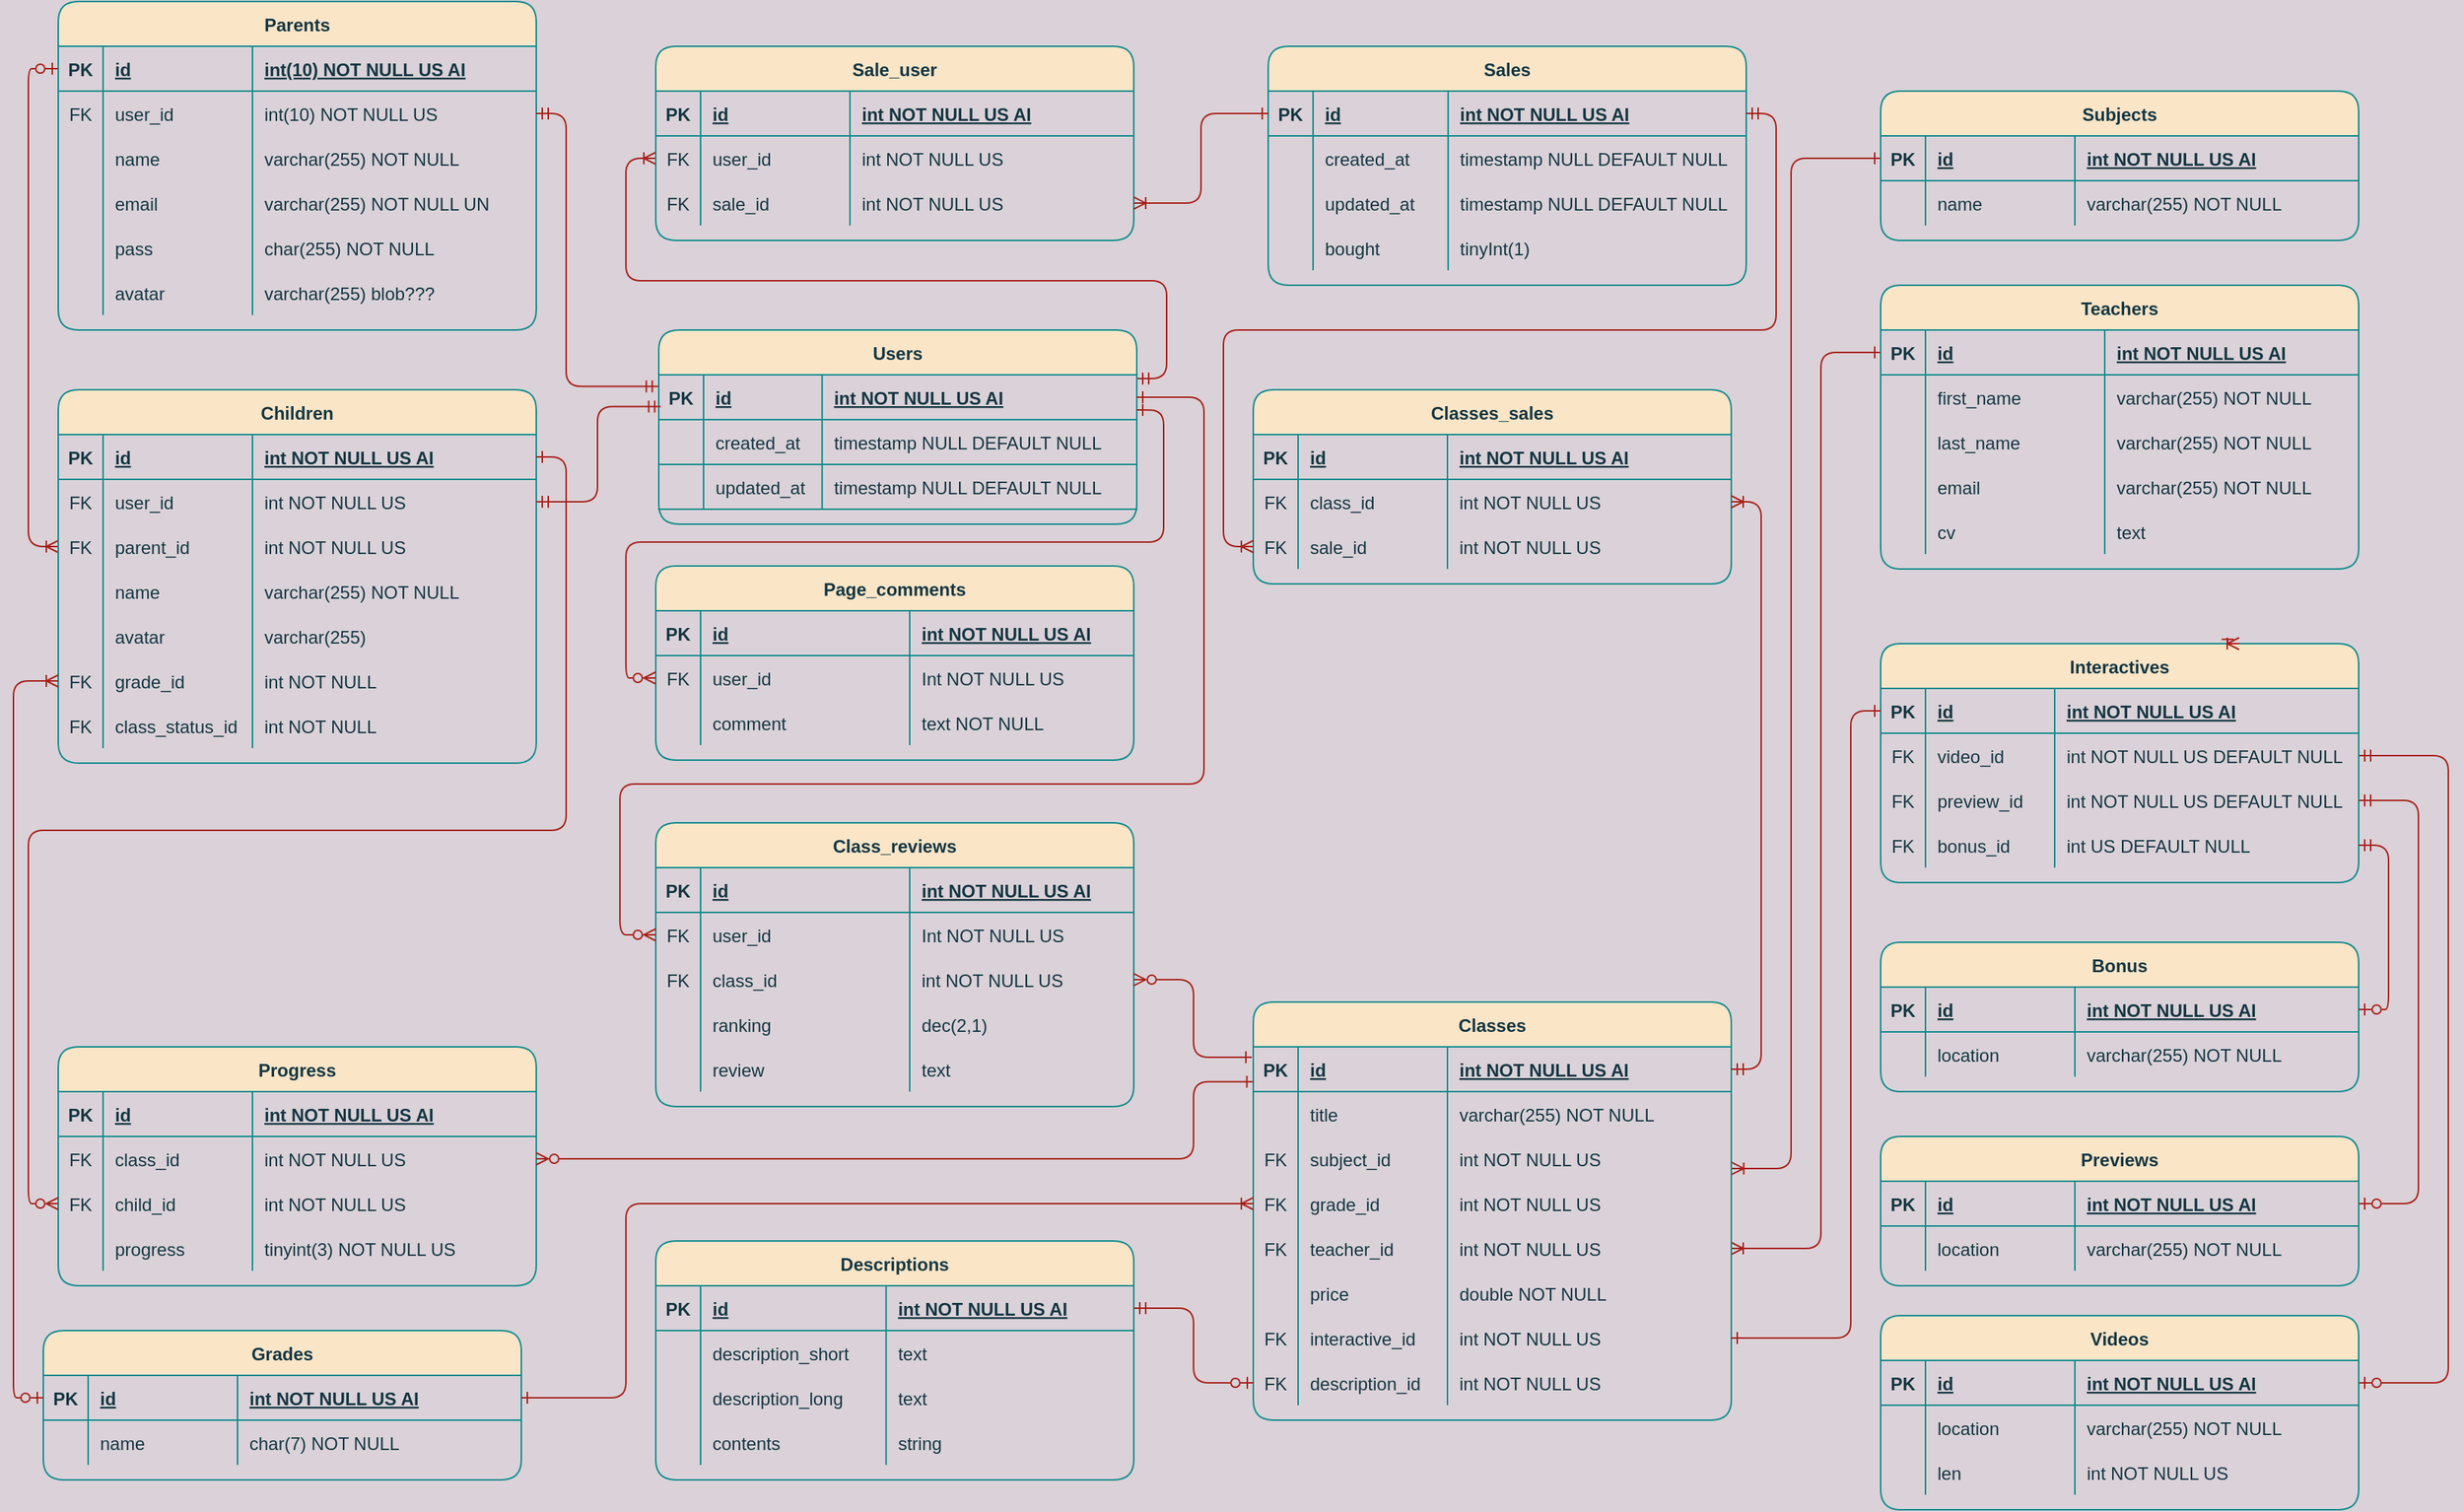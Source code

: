 <mxfile version="16.0.2" type="device"><diagram id="R2lEEEUBdFMjLlhIrx00" name="Page-1"><mxGraphModel dx="1316" dy="649" grid="0" gridSize="10" guides="1" tooltips="1" connect="1" arrows="1" fold="1" page="1" pageScale="1" pageWidth="1654" pageHeight="1169" background="#DAD2D8" math="0" shadow="0" extFonts="Permanent Marker^https://fonts.googleapis.com/css?family=Permanent+Marker"><root><mxCell id="0"/><mxCell id="1" parent="0"/><mxCell id="QKzESxxsy4N2ZB9vYA-6-57" value="" style="edgeStyle=orthogonalEdgeStyle;orthogonalLoop=1;jettySize=auto;html=1;startArrow=ERzeroToOne;startFill=0;endArrow=ERoneToMany;endFill=0;entryX=0;entryY=0.5;entryDx=0;entryDy=0;exitX=0;exitY=0.5;exitDx=0;exitDy=0;labelBackgroundColor=#DAD2D8;strokeColor=#A8201A;fontColor=#143642;" parent="1" source="C-vyLk0tnHw3VtMMgP7b-24" target="nKN02_uGoLEP4Oz1evfH-59" edge="1"><mxGeometry relative="1" as="geometry"/></mxCell><mxCell id="QKzESxxsy4N2ZB9vYA-6-126" value="" style="edgeStyle=orthogonalEdgeStyle;orthogonalLoop=1;jettySize=auto;html=1;startArrow=ERoneToMany;startFill=0;endArrow=ERone;endFill=0;exitX=1;exitY=0.5;exitDx=0;exitDy=0;entryX=0;entryY=0.5;entryDx=0;entryDy=0;labelBackgroundColor=#DAD2D8;strokeColor=#A8201A;fontColor=#143642;" parent="1" source="QKzESxxsy4N2ZB9vYA-6-79" target="QKzESxxsy4N2ZB9vYA-6-106" edge="1"><mxGeometry relative="1" as="geometry"><Array as="points"><mxPoint x="1220" y="885"/><mxPoint x="1220" y="285"/></Array></mxGeometry></mxCell><mxCell id="tICqyOE--7VeIpzGSoZA-155" value="" style="edgeStyle=orthogonalEdgeStyle;orthogonalLoop=1;jettySize=auto;html=1;startArrow=ERmandOne;startFill=0;endArrow=ERoneToMany;endFill=0;exitX=1;exitY=0.25;exitDx=0;exitDy=0;entryX=0;entryY=0.5;entryDx=0;entryDy=0;labelBackgroundColor=#DAD2D8;strokeColor=#A8201A;fontColor=#143642;" parent="1" source="nKN02_uGoLEP4Oz1evfH-43" target="tICqyOE--7VeIpzGSoZA-139" edge="1"><mxGeometry relative="1" as="geometry"><Array as="points"><mxPoint x="782" y="303"/><mxPoint x="782" y="237"/><mxPoint x="420" y="237"/><mxPoint x="420" y="155"/></Array></mxGeometry></mxCell><mxCell id="C-vyLk0tnHw3VtMMgP7b-23" value="Parents" style="shape=table;startSize=30;container=1;collapsible=1;childLayout=tableLayout;fixedRows=1;rowLines=0;fontStyle=1;align=center;resizeLast=1;rounded=1;fillColor=#FAE5C7;strokeColor=#0F8B8D;fontColor=#143642;" parent="1" vertex="1"><mxGeometry x="40" y="50" width="320" height="220" as="geometry"/></mxCell><mxCell id="C-vyLk0tnHw3VtMMgP7b-24" value="" style="shape=partialRectangle;collapsible=0;dropTarget=0;pointerEvents=0;fillColor=none;points=[[0,0.5],[1,0.5]];portConstraint=eastwest;top=0;left=0;right=0;bottom=1;rounded=1;strokeColor=#0F8B8D;fontColor=#143642;" parent="C-vyLk0tnHw3VtMMgP7b-23" vertex="1"><mxGeometry y="30" width="320" height="30" as="geometry"/></mxCell><mxCell id="C-vyLk0tnHw3VtMMgP7b-25" value="PK" style="shape=partialRectangle;overflow=hidden;connectable=0;fillColor=none;top=0;left=0;bottom=0;right=0;fontStyle=1;rounded=1;strokeColor=#0F8B8D;fontColor=#143642;" parent="C-vyLk0tnHw3VtMMgP7b-24" vertex="1"><mxGeometry width="30" height="30" as="geometry"><mxRectangle width="30" height="30" as="alternateBounds"/></mxGeometry></mxCell><mxCell id="C-vyLk0tnHw3VtMMgP7b-26" value="id" style="shape=partialRectangle;overflow=hidden;connectable=0;fillColor=none;top=0;left=0;bottom=0;right=0;align=left;spacingLeft=6;fontStyle=5;rounded=1;strokeColor=#0F8B8D;fontColor=#143642;" parent="C-vyLk0tnHw3VtMMgP7b-24" vertex="1"><mxGeometry x="30" width="100" height="30" as="geometry"><mxRectangle width="100" height="30" as="alternateBounds"/></mxGeometry></mxCell><mxCell id="QKzESxxsy4N2ZB9vYA-6-1" value="int(10) NOT NULL US AI" style="shape=partialRectangle;overflow=hidden;connectable=0;fillColor=none;top=0;left=0;bottom=0;right=0;align=left;spacingLeft=6;fontStyle=5;rounded=1;strokeColor=#0F8B8D;fontColor=#143642;" parent="C-vyLk0tnHw3VtMMgP7b-24" vertex="1"><mxGeometry x="130" width="190" height="30" as="geometry"><mxRectangle width="190" height="30" as="alternateBounds"/></mxGeometry></mxCell><mxCell id="C-vyLk0tnHw3VtMMgP7b-27" value="" style="shape=partialRectangle;collapsible=0;dropTarget=0;pointerEvents=0;fillColor=none;points=[[0,0.5],[1,0.5]];portConstraint=eastwest;top=0;left=0;right=0;bottom=0;rounded=1;strokeColor=#0F8B8D;fontColor=#143642;" parent="C-vyLk0tnHw3VtMMgP7b-23" vertex="1"><mxGeometry y="60" width="320" height="30" as="geometry"/></mxCell><mxCell id="C-vyLk0tnHw3VtMMgP7b-28" value="FK" style="shape=partialRectangle;overflow=hidden;connectable=0;fillColor=none;top=0;left=0;bottom=0;right=0;rounded=1;strokeColor=#0F8B8D;fontColor=#143642;" parent="C-vyLk0tnHw3VtMMgP7b-27" vertex="1"><mxGeometry width="30" height="30" as="geometry"><mxRectangle width="30" height="30" as="alternateBounds"/></mxGeometry></mxCell><mxCell id="C-vyLk0tnHw3VtMMgP7b-29" value="user_id" style="shape=partialRectangle;overflow=hidden;connectable=0;fillColor=none;top=0;left=0;bottom=0;right=0;align=left;spacingLeft=6;rounded=1;strokeColor=#0F8B8D;fontColor=#143642;" parent="C-vyLk0tnHw3VtMMgP7b-27" vertex="1"><mxGeometry x="30" width="100" height="30" as="geometry"><mxRectangle width="100" height="30" as="alternateBounds"/></mxGeometry></mxCell><mxCell id="QKzESxxsy4N2ZB9vYA-6-2" value="int(10) NOT NULL US" style="shape=partialRectangle;overflow=hidden;connectable=0;fillColor=none;top=0;left=0;bottom=0;right=0;align=left;spacingLeft=6;rounded=1;strokeColor=#0F8B8D;fontColor=#143642;" parent="C-vyLk0tnHw3VtMMgP7b-27" vertex="1"><mxGeometry x="130" width="190" height="30" as="geometry"><mxRectangle width="190" height="30" as="alternateBounds"/></mxGeometry></mxCell><mxCell id="nKN02_uGoLEP4Oz1evfH-53" value="" style="shape=partialRectangle;collapsible=0;dropTarget=0;pointerEvents=0;fillColor=none;points=[[0,0.5],[1,0.5]];portConstraint=eastwest;top=0;left=0;right=0;bottom=0;rounded=1;strokeColor=#0F8B8D;fontColor=#143642;" parent="C-vyLk0tnHw3VtMMgP7b-23" vertex="1"><mxGeometry y="90" width="320" height="30" as="geometry"/></mxCell><mxCell id="nKN02_uGoLEP4Oz1evfH-54" value="" style="shape=partialRectangle;overflow=hidden;connectable=0;fillColor=none;top=0;left=0;bottom=0;right=0;rounded=1;strokeColor=#0F8B8D;fontColor=#143642;" parent="nKN02_uGoLEP4Oz1evfH-53" vertex="1"><mxGeometry width="30" height="30" as="geometry"><mxRectangle width="30" height="30" as="alternateBounds"/></mxGeometry></mxCell><mxCell id="nKN02_uGoLEP4Oz1evfH-55" value="name" style="shape=partialRectangle;overflow=hidden;connectable=0;fillColor=none;top=0;left=0;bottom=0;right=0;align=left;spacingLeft=6;rounded=1;strokeColor=#0F8B8D;fontColor=#143642;" parent="nKN02_uGoLEP4Oz1evfH-53" vertex="1"><mxGeometry x="30" width="100" height="30" as="geometry"><mxRectangle width="100" height="30" as="alternateBounds"/></mxGeometry></mxCell><mxCell id="nKN02_uGoLEP4Oz1evfH-56" value="varchar(255) NOT NULL" style="shape=partialRectangle;overflow=hidden;connectable=0;fillColor=none;top=0;left=0;bottom=0;right=0;align=left;spacingLeft=6;rounded=1;strokeColor=#0F8B8D;fontColor=#143642;" parent="nKN02_uGoLEP4Oz1evfH-53" vertex="1"><mxGeometry x="130" width="190" height="30" as="geometry"><mxRectangle width="190" height="30" as="alternateBounds"/></mxGeometry></mxCell><mxCell id="QKzESxxsy4N2ZB9vYA-6-3" value="" style="shape=partialRectangle;collapsible=0;dropTarget=0;pointerEvents=0;fillColor=none;points=[[0,0.5],[1,0.5]];portConstraint=eastwest;top=0;left=0;right=0;bottom=0;rounded=1;strokeColor=#0F8B8D;fontColor=#143642;" parent="C-vyLk0tnHw3VtMMgP7b-23" vertex="1"><mxGeometry y="120" width="320" height="30" as="geometry"/></mxCell><mxCell id="QKzESxxsy4N2ZB9vYA-6-4" value="" style="shape=partialRectangle;overflow=hidden;connectable=0;fillColor=none;top=0;left=0;bottom=0;right=0;rounded=1;strokeColor=#0F8B8D;fontColor=#143642;" parent="QKzESxxsy4N2ZB9vYA-6-3" vertex="1"><mxGeometry width="30" height="30" as="geometry"><mxRectangle width="30" height="30" as="alternateBounds"/></mxGeometry></mxCell><mxCell id="QKzESxxsy4N2ZB9vYA-6-5" value="email" style="shape=partialRectangle;overflow=hidden;connectable=0;fillColor=none;top=0;left=0;bottom=0;right=0;align=left;spacingLeft=6;rounded=1;strokeColor=#0F8B8D;fontColor=#143642;" parent="QKzESxxsy4N2ZB9vYA-6-3" vertex="1"><mxGeometry x="30" width="100" height="30" as="geometry"><mxRectangle width="100" height="30" as="alternateBounds"/></mxGeometry></mxCell><mxCell id="QKzESxxsy4N2ZB9vYA-6-6" value="varchar(255) NOT NULL UN" style="shape=partialRectangle;overflow=hidden;connectable=0;fillColor=none;top=0;left=0;bottom=0;right=0;align=left;spacingLeft=6;rounded=1;strokeColor=#0F8B8D;fontColor=#143642;" parent="QKzESxxsy4N2ZB9vYA-6-3" vertex="1"><mxGeometry x="130" width="190" height="30" as="geometry"><mxRectangle width="190" height="30" as="alternateBounds"/></mxGeometry></mxCell><mxCell id="QKzESxxsy4N2ZB9vYA-6-7" value="" style="shape=partialRectangle;collapsible=0;dropTarget=0;pointerEvents=0;fillColor=none;points=[[0,0.5],[1,0.5]];portConstraint=eastwest;top=0;left=0;right=0;bottom=0;rounded=1;strokeColor=#0F8B8D;fontColor=#143642;" parent="C-vyLk0tnHw3VtMMgP7b-23" vertex="1"><mxGeometry y="150" width="320" height="30" as="geometry"/></mxCell><mxCell id="QKzESxxsy4N2ZB9vYA-6-8" value="" style="shape=partialRectangle;overflow=hidden;connectable=0;fillColor=none;top=0;left=0;bottom=0;right=0;rounded=1;strokeColor=#0F8B8D;fontColor=#143642;" parent="QKzESxxsy4N2ZB9vYA-6-7" vertex="1"><mxGeometry width="30" height="30" as="geometry"><mxRectangle width="30" height="30" as="alternateBounds"/></mxGeometry></mxCell><mxCell id="QKzESxxsy4N2ZB9vYA-6-9" value="pass" style="shape=partialRectangle;overflow=hidden;connectable=0;fillColor=none;top=0;left=0;bottom=0;right=0;align=left;spacingLeft=6;rounded=1;strokeColor=#0F8B8D;fontColor=#143642;" parent="QKzESxxsy4N2ZB9vYA-6-7" vertex="1"><mxGeometry x="30" width="100" height="30" as="geometry"><mxRectangle width="100" height="30" as="alternateBounds"/></mxGeometry></mxCell><mxCell id="QKzESxxsy4N2ZB9vYA-6-10" value="char(255) NOT NULL" style="shape=partialRectangle;overflow=hidden;connectable=0;fillColor=none;top=0;left=0;bottom=0;right=0;align=left;spacingLeft=6;rounded=1;strokeColor=#0F8B8D;fontColor=#143642;" parent="QKzESxxsy4N2ZB9vYA-6-7" vertex="1"><mxGeometry x="130" width="190" height="30" as="geometry"><mxRectangle width="190" height="30" as="alternateBounds"/></mxGeometry></mxCell><mxCell id="QKzESxxsy4N2ZB9vYA-6-11" value="" style="shape=partialRectangle;collapsible=0;dropTarget=0;pointerEvents=0;fillColor=none;points=[[0,0.5],[1,0.5]];portConstraint=eastwest;top=0;left=0;right=0;bottom=0;rounded=1;strokeColor=#0F8B8D;fontColor=#143642;" parent="C-vyLk0tnHw3VtMMgP7b-23" vertex="1"><mxGeometry y="180" width="320" height="30" as="geometry"/></mxCell><mxCell id="QKzESxxsy4N2ZB9vYA-6-12" value="" style="shape=partialRectangle;overflow=hidden;connectable=0;fillColor=none;top=0;left=0;bottom=0;right=0;rounded=1;strokeColor=#0F8B8D;fontColor=#143642;" parent="QKzESxxsy4N2ZB9vYA-6-11" vertex="1"><mxGeometry width="30" height="30" as="geometry"><mxRectangle width="30" height="30" as="alternateBounds"/></mxGeometry></mxCell><mxCell id="QKzESxxsy4N2ZB9vYA-6-13" value="avatar" style="shape=partialRectangle;overflow=hidden;connectable=0;fillColor=none;top=0;left=0;bottom=0;right=0;align=left;spacingLeft=6;rounded=1;strokeColor=#0F8B8D;fontColor=#143642;" parent="QKzESxxsy4N2ZB9vYA-6-11" vertex="1"><mxGeometry x="30" width="100" height="30" as="geometry"><mxRectangle width="100" height="30" as="alternateBounds"/></mxGeometry></mxCell><mxCell id="QKzESxxsy4N2ZB9vYA-6-14" value="varchar(255) blob???" style="shape=partialRectangle;overflow=hidden;connectable=0;fillColor=none;top=0;left=0;bottom=0;right=0;align=left;spacingLeft=6;rounded=1;strokeColor=#0F8B8D;fontColor=#143642;" parent="QKzESxxsy4N2ZB9vYA-6-11" vertex="1"><mxGeometry x="130" width="190" height="30" as="geometry"><mxRectangle width="190" height="30" as="alternateBounds"/></mxGeometry></mxCell><mxCell id="QKzESxxsy4N2ZB9vYA-6-36" value="Children" style="shape=table;startSize=30;container=1;collapsible=1;childLayout=tableLayout;fixedRows=1;rowLines=0;fontStyle=1;align=center;resizeLast=1;rounded=1;fillColor=#FAE5C7;strokeColor=#0F8B8D;fontColor=#143642;" parent="1" vertex="1"><mxGeometry x="40" y="310" width="320" height="250" as="geometry"/></mxCell><mxCell id="QKzESxxsy4N2ZB9vYA-6-37" value="" style="shape=partialRectangle;collapsible=0;dropTarget=0;pointerEvents=0;fillColor=none;points=[[0,0.5],[1,0.5]];portConstraint=eastwest;top=0;left=0;right=0;bottom=1;rounded=1;strokeColor=#0F8B8D;fontColor=#143642;" parent="QKzESxxsy4N2ZB9vYA-6-36" vertex="1"><mxGeometry y="30" width="320" height="30" as="geometry"/></mxCell><mxCell id="QKzESxxsy4N2ZB9vYA-6-38" value="PK" style="shape=partialRectangle;overflow=hidden;connectable=0;fillColor=none;top=0;left=0;bottom=0;right=0;fontStyle=1;rounded=1;strokeColor=#0F8B8D;fontColor=#143642;" parent="QKzESxxsy4N2ZB9vYA-6-37" vertex="1"><mxGeometry width="30" height="30" as="geometry"><mxRectangle width="30" height="30" as="alternateBounds"/></mxGeometry></mxCell><mxCell id="QKzESxxsy4N2ZB9vYA-6-39" value="id" style="shape=partialRectangle;overflow=hidden;connectable=0;fillColor=none;top=0;left=0;bottom=0;right=0;align=left;spacingLeft=6;fontStyle=5;rounded=1;strokeColor=#0F8B8D;fontColor=#143642;" parent="QKzESxxsy4N2ZB9vYA-6-37" vertex="1"><mxGeometry x="30" width="100" height="30" as="geometry"><mxRectangle width="100" height="30" as="alternateBounds"/></mxGeometry></mxCell><mxCell id="QKzESxxsy4N2ZB9vYA-6-40" value="int NOT NULL US AI" style="shape=partialRectangle;overflow=hidden;connectable=0;fillColor=none;top=0;left=0;bottom=0;right=0;align=left;spacingLeft=6;fontStyle=5;rounded=1;strokeColor=#0F8B8D;fontColor=#143642;" parent="QKzESxxsy4N2ZB9vYA-6-37" vertex="1"><mxGeometry x="130" width="190" height="30" as="geometry"><mxRectangle width="190" height="30" as="alternateBounds"/></mxGeometry></mxCell><mxCell id="nKN02_uGoLEP4Oz1evfH-34" value="" style="shape=partialRectangle;collapsible=0;dropTarget=0;pointerEvents=0;fillColor=none;points=[[0,0.5],[1,0.5]];portConstraint=eastwest;top=0;left=0;right=0;bottom=0;rounded=1;strokeColor=#0F8B8D;fontColor=#143642;" parent="QKzESxxsy4N2ZB9vYA-6-36" vertex="1"><mxGeometry y="60" width="320" height="30" as="geometry"/></mxCell><mxCell id="nKN02_uGoLEP4Oz1evfH-35" value="FK" style="shape=partialRectangle;overflow=hidden;connectable=0;fillColor=none;top=0;left=0;bottom=0;right=0;rounded=1;strokeColor=#0F8B8D;fontColor=#143642;" parent="nKN02_uGoLEP4Oz1evfH-34" vertex="1"><mxGeometry width="30" height="30" as="geometry"><mxRectangle width="30" height="30" as="alternateBounds"/></mxGeometry></mxCell><mxCell id="nKN02_uGoLEP4Oz1evfH-36" value="user_id" style="shape=partialRectangle;overflow=hidden;connectable=0;fillColor=none;top=0;left=0;bottom=0;right=0;align=left;spacingLeft=6;rounded=1;strokeColor=#0F8B8D;fontColor=#143642;" parent="nKN02_uGoLEP4Oz1evfH-34" vertex="1"><mxGeometry x="30" width="100" height="30" as="geometry"><mxRectangle width="100" height="30" as="alternateBounds"/></mxGeometry></mxCell><mxCell id="nKN02_uGoLEP4Oz1evfH-37" value="int NOT NULL US" style="shape=partialRectangle;overflow=hidden;connectable=0;fillColor=none;top=0;left=0;bottom=0;right=0;align=left;spacingLeft=6;rounded=1;strokeColor=#0F8B8D;fontColor=#143642;" parent="nKN02_uGoLEP4Oz1evfH-34" vertex="1"><mxGeometry x="130" width="190" height="30" as="geometry"><mxRectangle width="190" height="30" as="alternateBounds"/></mxGeometry></mxCell><mxCell id="nKN02_uGoLEP4Oz1evfH-59" value="" style="shape=partialRectangle;collapsible=0;dropTarget=0;pointerEvents=0;fillColor=none;points=[[0,0.5],[1,0.5]];portConstraint=eastwest;top=0;left=0;right=0;bottom=0;rounded=1;strokeColor=#0F8B8D;fontColor=#143642;" parent="QKzESxxsy4N2ZB9vYA-6-36" vertex="1"><mxGeometry y="90" width="320" height="30" as="geometry"/></mxCell><mxCell id="nKN02_uGoLEP4Oz1evfH-60" value="FK" style="shape=partialRectangle;overflow=hidden;connectable=0;fillColor=none;top=0;left=0;bottom=0;right=0;rounded=1;strokeColor=#0F8B8D;fontColor=#143642;" parent="nKN02_uGoLEP4Oz1evfH-59" vertex="1"><mxGeometry width="30" height="30" as="geometry"><mxRectangle width="30" height="30" as="alternateBounds"/></mxGeometry></mxCell><mxCell id="nKN02_uGoLEP4Oz1evfH-61" value="parent_id" style="shape=partialRectangle;overflow=hidden;connectable=0;fillColor=none;top=0;left=0;bottom=0;right=0;align=left;spacingLeft=6;rounded=1;strokeColor=#0F8B8D;fontColor=#143642;" parent="nKN02_uGoLEP4Oz1evfH-59" vertex="1"><mxGeometry x="30" width="100" height="30" as="geometry"><mxRectangle width="100" height="30" as="alternateBounds"/></mxGeometry></mxCell><mxCell id="nKN02_uGoLEP4Oz1evfH-62" value="int NOT NULL US" style="shape=partialRectangle;overflow=hidden;connectable=0;fillColor=none;top=0;left=0;bottom=0;right=0;align=left;spacingLeft=6;rounded=1;strokeColor=#0F8B8D;fontColor=#143642;" parent="nKN02_uGoLEP4Oz1evfH-59" vertex="1"><mxGeometry x="130" width="190" height="30" as="geometry"><mxRectangle width="190" height="30" as="alternateBounds"/></mxGeometry></mxCell><mxCell id="QKzESxxsy4N2ZB9vYA-6-41" value="" style="shape=partialRectangle;collapsible=0;dropTarget=0;pointerEvents=0;fillColor=none;points=[[0,0.5],[1,0.5]];portConstraint=eastwest;top=0;left=0;right=0;bottom=0;rounded=1;strokeColor=#0F8B8D;fontColor=#143642;" parent="QKzESxxsy4N2ZB9vYA-6-36" vertex="1"><mxGeometry y="120" width="320" height="30" as="geometry"/></mxCell><mxCell id="QKzESxxsy4N2ZB9vYA-6-42" value="" style="shape=partialRectangle;overflow=hidden;connectable=0;fillColor=none;top=0;left=0;bottom=0;right=0;rounded=1;strokeColor=#0F8B8D;fontColor=#143642;" parent="QKzESxxsy4N2ZB9vYA-6-41" vertex="1"><mxGeometry width="30" height="30" as="geometry"><mxRectangle width="30" height="30" as="alternateBounds"/></mxGeometry></mxCell><mxCell id="QKzESxxsy4N2ZB9vYA-6-43" value="name" style="shape=partialRectangle;overflow=hidden;connectable=0;fillColor=none;top=0;left=0;bottom=0;right=0;align=left;spacingLeft=6;rounded=1;strokeColor=#0F8B8D;fontColor=#143642;" parent="QKzESxxsy4N2ZB9vYA-6-41" vertex="1"><mxGeometry x="30" width="100" height="30" as="geometry"><mxRectangle width="100" height="30" as="alternateBounds"/></mxGeometry></mxCell><mxCell id="QKzESxxsy4N2ZB9vYA-6-44" value="varchar(255) NOT NULL" style="shape=partialRectangle;overflow=hidden;connectable=0;fillColor=none;top=0;left=0;bottom=0;right=0;align=left;spacingLeft=6;rounded=1;strokeColor=#0F8B8D;fontColor=#143642;" parent="QKzESxxsy4N2ZB9vYA-6-41" vertex="1"><mxGeometry x="130" width="190" height="30" as="geometry"><mxRectangle width="190" height="30" as="alternateBounds"/></mxGeometry></mxCell><mxCell id="QKzESxxsy4N2ZB9vYA-6-53" value="" style="shape=partialRectangle;collapsible=0;dropTarget=0;pointerEvents=0;fillColor=none;points=[[0,0.5],[1,0.5]];portConstraint=eastwest;top=0;left=0;right=0;bottom=0;rounded=1;strokeColor=#0F8B8D;fontColor=#143642;" parent="QKzESxxsy4N2ZB9vYA-6-36" vertex="1"><mxGeometry y="150" width="320" height="30" as="geometry"/></mxCell><mxCell id="QKzESxxsy4N2ZB9vYA-6-54" value="" style="shape=partialRectangle;overflow=hidden;connectable=0;fillColor=none;top=0;left=0;bottom=0;right=0;rounded=1;strokeColor=#0F8B8D;fontColor=#143642;" parent="QKzESxxsy4N2ZB9vYA-6-53" vertex="1"><mxGeometry width="30" height="30" as="geometry"><mxRectangle width="30" height="30" as="alternateBounds"/></mxGeometry></mxCell><mxCell id="QKzESxxsy4N2ZB9vYA-6-55" value="avatar" style="shape=partialRectangle;overflow=hidden;connectable=0;fillColor=none;top=0;left=0;bottom=0;right=0;align=left;spacingLeft=6;rounded=1;strokeColor=#0F8B8D;fontColor=#143642;" parent="QKzESxxsy4N2ZB9vYA-6-53" vertex="1"><mxGeometry x="30" width="100" height="30" as="geometry"><mxRectangle width="100" height="30" as="alternateBounds"/></mxGeometry></mxCell><mxCell id="QKzESxxsy4N2ZB9vYA-6-56" value="varchar(255)" style="shape=partialRectangle;overflow=hidden;connectable=0;fillColor=none;top=0;left=0;bottom=0;right=0;align=left;spacingLeft=6;rounded=1;strokeColor=#0F8B8D;fontColor=#143642;" parent="QKzESxxsy4N2ZB9vYA-6-53" vertex="1"><mxGeometry x="130" width="190" height="30" as="geometry"><mxRectangle width="190" height="30" as="alternateBounds"/></mxGeometry></mxCell><mxCell id="QKzESxxsy4N2ZB9vYA-6-84" value="" style="shape=partialRectangle;collapsible=0;dropTarget=0;pointerEvents=0;fillColor=none;points=[[0,0.5],[1,0.5]];portConstraint=eastwest;top=0;left=0;right=0;bottom=0;rounded=1;strokeColor=#0F8B8D;fontColor=#143642;" parent="QKzESxxsy4N2ZB9vYA-6-36" vertex="1"><mxGeometry y="180" width="320" height="30" as="geometry"/></mxCell><mxCell id="QKzESxxsy4N2ZB9vYA-6-85" value="FK" style="shape=partialRectangle;overflow=hidden;connectable=0;fillColor=none;top=0;left=0;bottom=0;right=0;rounded=1;strokeColor=#0F8B8D;fontColor=#143642;" parent="QKzESxxsy4N2ZB9vYA-6-84" vertex="1"><mxGeometry width="30" height="30" as="geometry"><mxRectangle width="30" height="30" as="alternateBounds"/></mxGeometry></mxCell><mxCell id="QKzESxxsy4N2ZB9vYA-6-86" value="grade_id" style="shape=partialRectangle;overflow=hidden;connectable=0;fillColor=none;top=0;left=0;bottom=0;right=0;align=left;spacingLeft=6;rounded=1;strokeColor=#0F8B8D;fontColor=#143642;" parent="QKzESxxsy4N2ZB9vYA-6-84" vertex="1"><mxGeometry x="30" width="100" height="30" as="geometry"><mxRectangle width="100" height="30" as="alternateBounds"/></mxGeometry></mxCell><mxCell id="QKzESxxsy4N2ZB9vYA-6-87" value="int NOT NULL" style="shape=partialRectangle;overflow=hidden;connectable=0;fillColor=none;top=0;left=0;bottom=0;right=0;align=left;spacingLeft=6;rounded=1;strokeColor=#0F8B8D;fontColor=#143642;" parent="QKzESxxsy4N2ZB9vYA-6-84" vertex="1"><mxGeometry x="130" width="190" height="30" as="geometry"><mxRectangle width="190" height="30" as="alternateBounds"/></mxGeometry></mxCell><mxCell id="CgUynwN1aC0lqR8JETx2-3" value="" style="shape=partialRectangle;collapsible=0;dropTarget=0;pointerEvents=0;fillColor=none;points=[[0,0.5],[1,0.5]];portConstraint=eastwest;top=0;left=0;right=0;bottom=0;rounded=1;strokeColor=#0F8B8D;fontColor=#143642;" vertex="1" parent="QKzESxxsy4N2ZB9vYA-6-36"><mxGeometry y="210" width="320" height="30" as="geometry"/></mxCell><mxCell id="CgUynwN1aC0lqR8JETx2-4" value="FK" style="shape=partialRectangle;overflow=hidden;connectable=0;fillColor=none;top=0;left=0;bottom=0;right=0;rounded=1;strokeColor=#0F8B8D;fontColor=#143642;" vertex="1" parent="CgUynwN1aC0lqR8JETx2-3"><mxGeometry width="30" height="30" as="geometry"><mxRectangle width="30" height="30" as="alternateBounds"/></mxGeometry></mxCell><mxCell id="CgUynwN1aC0lqR8JETx2-5" value="class_status_id" style="shape=partialRectangle;overflow=hidden;connectable=0;fillColor=none;top=0;left=0;bottom=0;right=0;align=left;spacingLeft=6;rounded=1;strokeColor=#0F8B8D;fontColor=#143642;" vertex="1" parent="CgUynwN1aC0lqR8JETx2-3"><mxGeometry x="30" width="100" height="30" as="geometry"><mxRectangle width="100" height="30" as="alternateBounds"/></mxGeometry></mxCell><mxCell id="CgUynwN1aC0lqR8JETx2-6" value="int NOT NULL" style="shape=partialRectangle;overflow=hidden;connectable=0;fillColor=none;top=0;left=0;bottom=0;right=0;align=left;spacingLeft=6;rounded=1;strokeColor=#0F8B8D;fontColor=#143642;" vertex="1" parent="CgUynwN1aC0lqR8JETx2-3"><mxGeometry x="130" width="190" height="30" as="geometry"><mxRectangle width="190" height="30" as="alternateBounds"/></mxGeometry></mxCell><mxCell id="QKzESxxsy4N2ZB9vYA-6-166" value="" style="edgeStyle=orthogonalEdgeStyle;orthogonalLoop=1;jettySize=auto;html=1;startArrow=ERoneToMany;startFill=0;endArrow=ERone;endFill=0;exitX=1.001;exitY=0.715;exitDx=0;exitDy=0;entryX=0;entryY=0.5;entryDx=0;entryDy=0;exitPerimeter=0;labelBackgroundColor=#DAD2D8;strokeColor=#A8201A;fontColor=#143642;" parent="1" source="QKzESxxsy4N2ZB9vYA-6-71" target="QKzESxxsy4N2ZB9vYA-6-130" edge="1"><mxGeometry relative="1" as="geometry"><Array as="points"><mxPoint x="1200" y="832"/><mxPoint x="1200" y="155"/></Array></mxGeometry></mxCell><mxCell id="QKzESxxsy4N2ZB9vYA-6-62" value="Classes" style="shape=table;startSize=30;container=1;collapsible=1;childLayout=tableLayout;fixedRows=1;rowLines=0;fontStyle=1;align=center;resizeLast=1;rounded=1;fillColor=#FAE5C7;strokeColor=#0F8B8D;fontColor=#143642;" parent="1" vertex="1"><mxGeometry x="840" y="720" width="320" height="280" as="geometry"/></mxCell><mxCell id="QKzESxxsy4N2ZB9vYA-6-63" value="" style="shape=partialRectangle;collapsible=0;dropTarget=0;pointerEvents=0;fillColor=none;points=[[0,0.5],[1,0.5]];portConstraint=eastwest;top=0;left=0;right=0;bottom=1;rounded=1;strokeColor=#0F8B8D;fontColor=#143642;" parent="QKzESxxsy4N2ZB9vYA-6-62" vertex="1"><mxGeometry y="30" width="320" height="30" as="geometry"/></mxCell><mxCell id="QKzESxxsy4N2ZB9vYA-6-64" value="PK" style="shape=partialRectangle;overflow=hidden;connectable=0;fillColor=none;top=0;left=0;bottom=0;right=0;fontStyle=1;rounded=1;strokeColor=#0F8B8D;fontColor=#143642;" parent="QKzESxxsy4N2ZB9vYA-6-63" vertex="1"><mxGeometry width="30" height="30" as="geometry"><mxRectangle width="30" height="30" as="alternateBounds"/></mxGeometry></mxCell><mxCell id="QKzESxxsy4N2ZB9vYA-6-65" value="id" style="shape=partialRectangle;overflow=hidden;connectable=0;fillColor=none;top=0;left=0;bottom=0;right=0;align=left;spacingLeft=6;fontStyle=5;rounded=1;strokeColor=#0F8B8D;fontColor=#143642;" parent="QKzESxxsy4N2ZB9vYA-6-63" vertex="1"><mxGeometry x="30" width="100" height="30" as="geometry"><mxRectangle width="100" height="30" as="alternateBounds"/></mxGeometry></mxCell><mxCell id="QKzESxxsy4N2ZB9vYA-6-66" value="int NOT NULL US AI" style="shape=partialRectangle;overflow=hidden;connectable=0;fillColor=none;top=0;left=0;bottom=0;right=0;align=left;spacingLeft=6;fontStyle=5;rounded=1;strokeColor=#0F8B8D;fontColor=#143642;" parent="QKzESxxsy4N2ZB9vYA-6-63" vertex="1"><mxGeometry x="130" width="190" height="30" as="geometry"><mxRectangle width="190" height="30" as="alternateBounds"/></mxGeometry></mxCell><mxCell id="QKzESxxsy4N2ZB9vYA-6-67" value="" style="shape=partialRectangle;collapsible=0;dropTarget=0;pointerEvents=0;fillColor=none;points=[[0,0.5],[1,0.5]];portConstraint=eastwest;top=0;left=0;right=0;bottom=0;rounded=1;strokeColor=#0F8B8D;fontColor=#143642;" parent="QKzESxxsy4N2ZB9vYA-6-62" vertex="1"><mxGeometry y="60" width="320" height="30" as="geometry"/></mxCell><mxCell id="QKzESxxsy4N2ZB9vYA-6-68" value="" style="shape=partialRectangle;overflow=hidden;connectable=0;fillColor=none;top=0;left=0;bottom=0;right=0;rounded=1;strokeColor=#0F8B8D;fontColor=#143642;" parent="QKzESxxsy4N2ZB9vYA-6-67" vertex="1"><mxGeometry width="30" height="30" as="geometry"><mxRectangle width="30" height="30" as="alternateBounds"/></mxGeometry></mxCell><mxCell id="QKzESxxsy4N2ZB9vYA-6-69" value="title" style="shape=partialRectangle;overflow=hidden;connectable=0;fillColor=none;top=0;left=0;bottom=0;right=0;align=left;spacingLeft=6;rounded=1;strokeColor=#0F8B8D;fontColor=#143642;" parent="QKzESxxsy4N2ZB9vYA-6-67" vertex="1"><mxGeometry x="30" width="100" height="30" as="geometry"><mxRectangle width="100" height="30" as="alternateBounds"/></mxGeometry></mxCell><mxCell id="QKzESxxsy4N2ZB9vYA-6-70" value="varchar(255) NOT NULL" style="shape=partialRectangle;overflow=hidden;connectable=0;fillColor=none;top=0;left=0;bottom=0;right=0;align=left;spacingLeft=6;rounded=1;strokeColor=#0F8B8D;fontColor=#143642;" parent="QKzESxxsy4N2ZB9vYA-6-67" vertex="1"><mxGeometry x="130" width="190" height="30" as="geometry"><mxRectangle width="190" height="30" as="alternateBounds"/></mxGeometry></mxCell><mxCell id="QKzESxxsy4N2ZB9vYA-6-71" value="" style="shape=partialRectangle;collapsible=0;dropTarget=0;pointerEvents=0;fillColor=none;points=[[0,0.5],[1,0.5]];portConstraint=eastwest;top=0;left=0;right=0;bottom=0;rounded=1;strokeColor=#0F8B8D;fontColor=#143642;" parent="QKzESxxsy4N2ZB9vYA-6-62" vertex="1"><mxGeometry y="90" width="320" height="30" as="geometry"/></mxCell><mxCell id="QKzESxxsy4N2ZB9vYA-6-72" value="FK" style="shape=partialRectangle;overflow=hidden;connectable=0;fillColor=none;top=0;left=0;bottom=0;right=0;rounded=1;strokeColor=#0F8B8D;fontColor=#143642;" parent="QKzESxxsy4N2ZB9vYA-6-71" vertex="1"><mxGeometry width="30" height="30" as="geometry"><mxRectangle width="30" height="30" as="alternateBounds"/></mxGeometry></mxCell><mxCell id="QKzESxxsy4N2ZB9vYA-6-73" value="subject_id" style="shape=partialRectangle;overflow=hidden;connectable=0;fillColor=none;top=0;left=0;bottom=0;right=0;align=left;spacingLeft=6;rounded=1;strokeColor=#0F8B8D;fontColor=#143642;" parent="QKzESxxsy4N2ZB9vYA-6-71" vertex="1"><mxGeometry x="30" width="100" height="30" as="geometry"><mxRectangle width="100" height="30" as="alternateBounds"/></mxGeometry></mxCell><mxCell id="QKzESxxsy4N2ZB9vYA-6-74" value="int NOT NULL US" style="shape=partialRectangle;overflow=hidden;connectable=0;fillColor=none;top=0;left=0;bottom=0;right=0;align=left;spacingLeft=6;rounded=1;strokeColor=#0F8B8D;fontColor=#143642;" parent="QKzESxxsy4N2ZB9vYA-6-71" vertex="1"><mxGeometry x="130" width="190" height="30" as="geometry"><mxRectangle width="190" height="30" as="alternateBounds"/></mxGeometry></mxCell><mxCell id="QKzESxxsy4N2ZB9vYA-6-75" value="" style="shape=partialRectangle;collapsible=0;dropTarget=0;pointerEvents=0;fillColor=none;points=[[0,0.5],[1,0.5]];portConstraint=eastwest;top=0;left=0;right=0;bottom=0;rounded=1;strokeColor=#0F8B8D;fontColor=#143642;" parent="QKzESxxsy4N2ZB9vYA-6-62" vertex="1"><mxGeometry y="120" width="320" height="30" as="geometry"/></mxCell><mxCell id="QKzESxxsy4N2ZB9vYA-6-76" value="FK" style="shape=partialRectangle;overflow=hidden;connectable=0;fillColor=none;top=0;left=0;bottom=0;right=0;rounded=1;strokeColor=#0F8B8D;fontColor=#143642;" parent="QKzESxxsy4N2ZB9vYA-6-75" vertex="1"><mxGeometry width="30" height="30" as="geometry"><mxRectangle width="30" height="30" as="alternateBounds"/></mxGeometry></mxCell><mxCell id="QKzESxxsy4N2ZB9vYA-6-77" value="grade_id" style="shape=partialRectangle;overflow=hidden;connectable=0;fillColor=none;top=0;left=0;bottom=0;right=0;align=left;spacingLeft=6;rounded=1;strokeColor=#0F8B8D;fontColor=#143642;" parent="QKzESxxsy4N2ZB9vYA-6-75" vertex="1"><mxGeometry x="30" width="100" height="30" as="geometry"><mxRectangle width="100" height="30" as="alternateBounds"/></mxGeometry></mxCell><mxCell id="QKzESxxsy4N2ZB9vYA-6-78" value="int NOT NULL US" style="shape=partialRectangle;overflow=hidden;connectable=0;fillColor=none;top=0;left=0;bottom=0;right=0;align=left;spacingLeft=6;rounded=1;strokeColor=#0F8B8D;fontColor=#143642;" parent="QKzESxxsy4N2ZB9vYA-6-75" vertex="1"><mxGeometry x="130" width="190" height="30" as="geometry"><mxRectangle width="190" height="30" as="alternateBounds"/></mxGeometry></mxCell><mxCell id="QKzESxxsy4N2ZB9vYA-6-79" value="" style="shape=partialRectangle;collapsible=0;dropTarget=0;pointerEvents=0;fillColor=none;points=[[0,0.5],[1,0.5]];portConstraint=eastwest;top=0;left=0;right=0;bottom=0;rounded=1;strokeColor=#0F8B8D;fontColor=#143642;" parent="QKzESxxsy4N2ZB9vYA-6-62" vertex="1"><mxGeometry y="150" width="320" height="30" as="geometry"/></mxCell><mxCell id="QKzESxxsy4N2ZB9vYA-6-80" value="FK" style="shape=partialRectangle;overflow=hidden;connectable=0;fillColor=none;top=0;left=0;bottom=0;right=0;rounded=1;strokeColor=#0F8B8D;fontColor=#143642;" parent="QKzESxxsy4N2ZB9vYA-6-79" vertex="1"><mxGeometry width="30" height="30" as="geometry"><mxRectangle width="30" height="30" as="alternateBounds"/></mxGeometry></mxCell><mxCell id="QKzESxxsy4N2ZB9vYA-6-81" value="teacher_id" style="shape=partialRectangle;overflow=hidden;connectable=0;fillColor=none;top=0;left=0;bottom=0;right=0;align=left;spacingLeft=6;rounded=1;strokeColor=#0F8B8D;fontColor=#143642;" parent="QKzESxxsy4N2ZB9vYA-6-79" vertex="1"><mxGeometry x="30" width="100" height="30" as="geometry"><mxRectangle width="100" height="30" as="alternateBounds"/></mxGeometry></mxCell><mxCell id="QKzESxxsy4N2ZB9vYA-6-82" value="int NOT NULL US" style="shape=partialRectangle;overflow=hidden;connectable=0;fillColor=none;top=0;left=0;bottom=0;right=0;align=left;spacingLeft=6;rounded=1;strokeColor=#0F8B8D;fontColor=#143642;" parent="QKzESxxsy4N2ZB9vYA-6-79" vertex="1"><mxGeometry x="130" width="190" height="30" as="geometry"><mxRectangle width="190" height="30" as="alternateBounds"/></mxGeometry></mxCell><mxCell id="QKzESxxsy4N2ZB9vYA-6-92" value="" style="shape=partialRectangle;collapsible=0;dropTarget=0;pointerEvents=0;fillColor=none;points=[[0,0.5],[1,0.5]];portConstraint=eastwest;top=0;left=0;right=0;bottom=0;rounded=1;strokeColor=#0F8B8D;fontColor=#143642;" parent="QKzESxxsy4N2ZB9vYA-6-62" vertex="1"><mxGeometry y="180" width="320" height="30" as="geometry"/></mxCell><mxCell id="QKzESxxsy4N2ZB9vYA-6-93" value="" style="shape=partialRectangle;overflow=hidden;connectable=0;fillColor=none;top=0;left=0;bottom=0;right=0;rounded=1;strokeColor=#0F8B8D;fontColor=#143642;" parent="QKzESxxsy4N2ZB9vYA-6-92" vertex="1"><mxGeometry width="30" height="30" as="geometry"><mxRectangle width="30" height="30" as="alternateBounds"/></mxGeometry></mxCell><mxCell id="QKzESxxsy4N2ZB9vYA-6-94" value="price" style="shape=partialRectangle;overflow=hidden;connectable=0;fillColor=none;top=0;left=0;bottom=0;right=0;align=left;spacingLeft=6;rounded=1;strokeColor=#0F8B8D;fontColor=#143642;" parent="QKzESxxsy4N2ZB9vYA-6-92" vertex="1"><mxGeometry x="30" width="100" height="30" as="geometry"><mxRectangle width="100" height="30" as="alternateBounds"/></mxGeometry></mxCell><mxCell id="QKzESxxsy4N2ZB9vYA-6-95" value="double NOT NULL" style="shape=partialRectangle;overflow=hidden;connectable=0;fillColor=none;top=0;left=0;bottom=0;right=0;align=left;spacingLeft=6;rounded=1;strokeColor=#0F8B8D;fontColor=#143642;" parent="QKzESxxsy4N2ZB9vYA-6-92" vertex="1"><mxGeometry x="130" width="190" height="30" as="geometry"><mxRectangle width="190" height="30" as="alternateBounds"/></mxGeometry></mxCell><mxCell id="QKzESxxsy4N2ZB9vYA-6-96" value="" style="shape=partialRectangle;collapsible=0;dropTarget=0;pointerEvents=0;fillColor=none;points=[[0,0.5],[1,0.5]];portConstraint=eastwest;top=0;left=0;right=0;bottom=0;rounded=1;strokeColor=#0F8B8D;fontColor=#143642;" parent="QKzESxxsy4N2ZB9vYA-6-62" vertex="1"><mxGeometry y="210" width="320" height="30" as="geometry"/></mxCell><mxCell id="QKzESxxsy4N2ZB9vYA-6-97" value="FK" style="shape=partialRectangle;overflow=hidden;connectable=0;fillColor=none;top=0;left=0;bottom=0;right=0;rounded=1;strokeColor=#0F8B8D;fontColor=#143642;" parent="QKzESxxsy4N2ZB9vYA-6-96" vertex="1"><mxGeometry width="30" height="30" as="geometry"><mxRectangle width="30" height="30" as="alternateBounds"/></mxGeometry></mxCell><mxCell id="QKzESxxsy4N2ZB9vYA-6-98" value="interactive_id" style="shape=partialRectangle;overflow=hidden;connectable=0;fillColor=none;top=0;left=0;bottom=0;right=0;align=left;spacingLeft=6;rounded=1;strokeColor=#0F8B8D;fontColor=#143642;" parent="QKzESxxsy4N2ZB9vYA-6-96" vertex="1"><mxGeometry x="30" width="100" height="30" as="geometry"><mxRectangle width="100" height="30" as="alternateBounds"/></mxGeometry></mxCell><mxCell id="QKzESxxsy4N2ZB9vYA-6-99" value="int NOT NULL US" style="shape=partialRectangle;overflow=hidden;connectable=0;fillColor=none;top=0;left=0;bottom=0;right=0;align=left;spacingLeft=6;rounded=1;strokeColor=#0F8B8D;fontColor=#143642;" parent="QKzESxxsy4N2ZB9vYA-6-96" vertex="1"><mxGeometry x="130" width="190" height="30" as="geometry"><mxRectangle width="190" height="30" as="alternateBounds"/></mxGeometry></mxCell><mxCell id="tICqyOE--7VeIpzGSoZA-36" value="" style="shape=partialRectangle;collapsible=0;dropTarget=0;pointerEvents=0;fillColor=none;points=[[0,0.5],[1,0.5]];portConstraint=eastwest;top=0;left=0;right=0;bottom=0;rounded=1;strokeColor=#0F8B8D;fontColor=#143642;" parent="QKzESxxsy4N2ZB9vYA-6-62" vertex="1"><mxGeometry y="240" width="320" height="30" as="geometry"/></mxCell><mxCell id="tICqyOE--7VeIpzGSoZA-37" value="FK" style="shape=partialRectangle;overflow=hidden;connectable=0;fillColor=none;top=0;left=0;bottom=0;right=0;rounded=1;strokeColor=#0F8B8D;fontColor=#143642;" parent="tICqyOE--7VeIpzGSoZA-36" vertex="1"><mxGeometry width="30" height="30" as="geometry"><mxRectangle width="30" height="30" as="alternateBounds"/></mxGeometry></mxCell><mxCell id="tICqyOE--7VeIpzGSoZA-38" value="description_id" style="shape=partialRectangle;overflow=hidden;connectable=0;fillColor=none;top=0;left=0;bottom=0;right=0;align=left;spacingLeft=6;rounded=1;strokeColor=#0F8B8D;fontColor=#143642;" parent="tICqyOE--7VeIpzGSoZA-36" vertex="1"><mxGeometry x="30" width="100" height="30" as="geometry"><mxRectangle width="100" height="30" as="alternateBounds"/></mxGeometry></mxCell><mxCell id="tICqyOE--7VeIpzGSoZA-39" value="int NOT NULL US" style="shape=partialRectangle;overflow=hidden;connectable=0;fillColor=none;top=0;left=0;bottom=0;right=0;align=left;spacingLeft=6;rounded=1;strokeColor=#0F8B8D;fontColor=#143642;" parent="tICqyOE--7VeIpzGSoZA-36" vertex="1"><mxGeometry x="130" width="190" height="30" as="geometry"><mxRectangle width="190" height="30" as="alternateBounds"/></mxGeometry></mxCell><mxCell id="QKzESxxsy4N2ZB9vYA-6-105" value="Teachers" style="shape=table;startSize=30;container=1;collapsible=1;childLayout=tableLayout;fixedRows=1;rowLines=0;fontStyle=1;align=center;resizeLast=1;rounded=1;fillColor=#FAE5C7;strokeColor=#0F8B8D;fontColor=#143642;" parent="1" vertex="1"><mxGeometry x="1260" y="240" width="320" height="190" as="geometry"/></mxCell><mxCell id="QKzESxxsy4N2ZB9vYA-6-106" value="" style="shape=partialRectangle;collapsible=0;dropTarget=0;pointerEvents=0;fillColor=none;points=[[0,0.5],[1,0.5]];portConstraint=eastwest;top=0;left=0;right=0;bottom=1;rounded=1;strokeColor=#0F8B8D;fontColor=#143642;" parent="QKzESxxsy4N2ZB9vYA-6-105" vertex="1"><mxGeometry y="30" width="320" height="30" as="geometry"/></mxCell><mxCell id="QKzESxxsy4N2ZB9vYA-6-107" value="PK" style="shape=partialRectangle;overflow=hidden;connectable=0;fillColor=none;top=0;left=0;bottom=0;right=0;fontStyle=1;rounded=1;strokeColor=#0F8B8D;fontColor=#143642;" parent="QKzESxxsy4N2ZB9vYA-6-106" vertex="1"><mxGeometry width="30" height="30" as="geometry"><mxRectangle width="30" height="30" as="alternateBounds"/></mxGeometry></mxCell><mxCell id="QKzESxxsy4N2ZB9vYA-6-108" value="id" style="shape=partialRectangle;overflow=hidden;connectable=0;fillColor=none;top=0;left=0;bottom=0;right=0;align=left;spacingLeft=6;fontStyle=5;rounded=1;strokeColor=#0F8B8D;fontColor=#143642;" parent="QKzESxxsy4N2ZB9vYA-6-106" vertex="1"><mxGeometry x="30" width="120" height="30" as="geometry"><mxRectangle width="120" height="30" as="alternateBounds"/></mxGeometry></mxCell><mxCell id="QKzESxxsy4N2ZB9vYA-6-109" value="int NOT NULL US AI" style="shape=partialRectangle;overflow=hidden;connectable=0;fillColor=none;top=0;left=0;bottom=0;right=0;align=left;spacingLeft=6;fontStyle=5;rounded=1;strokeColor=#0F8B8D;fontColor=#143642;" parent="QKzESxxsy4N2ZB9vYA-6-106" vertex="1"><mxGeometry x="150" width="170" height="30" as="geometry"><mxRectangle width="170" height="30" as="alternateBounds"/></mxGeometry></mxCell><mxCell id="QKzESxxsy4N2ZB9vYA-6-110" value="" style="shape=partialRectangle;collapsible=0;dropTarget=0;pointerEvents=0;fillColor=none;points=[[0,0.5],[1,0.5]];portConstraint=eastwest;top=0;left=0;right=0;bottom=0;rounded=1;strokeColor=#0F8B8D;fontColor=#143642;" parent="QKzESxxsy4N2ZB9vYA-6-105" vertex="1"><mxGeometry y="60" width="320" height="30" as="geometry"/></mxCell><mxCell id="QKzESxxsy4N2ZB9vYA-6-111" value="" style="shape=partialRectangle;overflow=hidden;connectable=0;fillColor=none;top=0;left=0;bottom=0;right=0;rounded=1;strokeColor=#0F8B8D;fontColor=#143642;" parent="QKzESxxsy4N2ZB9vYA-6-110" vertex="1"><mxGeometry width="30" height="30" as="geometry"><mxRectangle width="30" height="30" as="alternateBounds"/></mxGeometry></mxCell><mxCell id="QKzESxxsy4N2ZB9vYA-6-112" value="first_name" style="shape=partialRectangle;overflow=hidden;connectable=0;fillColor=none;top=0;left=0;bottom=0;right=0;align=left;spacingLeft=6;rounded=1;strokeColor=#0F8B8D;fontColor=#143642;" parent="QKzESxxsy4N2ZB9vYA-6-110" vertex="1"><mxGeometry x="30" width="120" height="30" as="geometry"><mxRectangle width="120" height="30" as="alternateBounds"/></mxGeometry></mxCell><mxCell id="QKzESxxsy4N2ZB9vYA-6-113" value="varchar(255) NOT NULL" style="shape=partialRectangle;overflow=hidden;connectable=0;fillColor=none;top=0;left=0;bottom=0;right=0;align=left;spacingLeft=6;rounded=1;strokeColor=#0F8B8D;fontColor=#143642;" parent="QKzESxxsy4N2ZB9vYA-6-110" vertex="1"><mxGeometry x="150" width="170" height="30" as="geometry"><mxRectangle width="170" height="30" as="alternateBounds"/></mxGeometry></mxCell><mxCell id="QKzESxxsy4N2ZB9vYA-6-114" value="" style="shape=partialRectangle;collapsible=0;dropTarget=0;pointerEvents=0;fillColor=none;points=[[0,0.5],[1,0.5]];portConstraint=eastwest;top=0;left=0;right=0;bottom=0;rounded=1;strokeColor=#0F8B8D;fontColor=#143642;" parent="QKzESxxsy4N2ZB9vYA-6-105" vertex="1"><mxGeometry y="90" width="320" height="30" as="geometry"/></mxCell><mxCell id="QKzESxxsy4N2ZB9vYA-6-115" value="" style="shape=partialRectangle;overflow=hidden;connectable=0;fillColor=none;top=0;left=0;bottom=0;right=0;rounded=1;strokeColor=#0F8B8D;fontColor=#143642;" parent="QKzESxxsy4N2ZB9vYA-6-114" vertex="1"><mxGeometry width="30" height="30" as="geometry"><mxRectangle width="30" height="30" as="alternateBounds"/></mxGeometry></mxCell><mxCell id="QKzESxxsy4N2ZB9vYA-6-116" value="last_name" style="shape=partialRectangle;overflow=hidden;connectable=0;fillColor=none;top=0;left=0;bottom=0;right=0;align=left;spacingLeft=6;rounded=1;strokeColor=#0F8B8D;fontColor=#143642;" parent="QKzESxxsy4N2ZB9vYA-6-114" vertex="1"><mxGeometry x="30" width="120" height="30" as="geometry"><mxRectangle width="120" height="30" as="alternateBounds"/></mxGeometry></mxCell><mxCell id="QKzESxxsy4N2ZB9vYA-6-117" value="varchar(255) NOT NULL" style="shape=partialRectangle;overflow=hidden;connectable=0;fillColor=none;top=0;left=0;bottom=0;right=0;align=left;spacingLeft=6;rounded=1;strokeColor=#0F8B8D;fontColor=#143642;" parent="QKzESxxsy4N2ZB9vYA-6-114" vertex="1"><mxGeometry x="150" width="170" height="30" as="geometry"><mxRectangle width="170" height="30" as="alternateBounds"/></mxGeometry></mxCell><mxCell id="QKzESxxsy4N2ZB9vYA-6-118" value="" style="shape=partialRectangle;collapsible=0;dropTarget=0;pointerEvents=0;fillColor=none;points=[[0,0.5],[1,0.5]];portConstraint=eastwest;top=0;left=0;right=0;bottom=0;rounded=1;strokeColor=#0F8B8D;fontColor=#143642;" parent="QKzESxxsy4N2ZB9vYA-6-105" vertex="1"><mxGeometry y="120" width="320" height="30" as="geometry"/></mxCell><mxCell id="QKzESxxsy4N2ZB9vYA-6-119" value="" style="shape=partialRectangle;overflow=hidden;connectable=0;fillColor=none;top=0;left=0;bottom=0;right=0;rounded=1;strokeColor=#0F8B8D;fontColor=#143642;" parent="QKzESxxsy4N2ZB9vYA-6-118" vertex="1"><mxGeometry width="30" height="30" as="geometry"><mxRectangle width="30" height="30" as="alternateBounds"/></mxGeometry></mxCell><mxCell id="QKzESxxsy4N2ZB9vYA-6-120" value="email" style="shape=partialRectangle;overflow=hidden;connectable=0;fillColor=none;top=0;left=0;bottom=0;right=0;align=left;spacingLeft=6;rounded=1;strokeColor=#0F8B8D;fontColor=#143642;" parent="QKzESxxsy4N2ZB9vYA-6-118" vertex="1"><mxGeometry x="30" width="120" height="30" as="geometry"><mxRectangle width="120" height="30" as="alternateBounds"/></mxGeometry></mxCell><mxCell id="QKzESxxsy4N2ZB9vYA-6-121" value="varchar(255) NOT NULL" style="shape=partialRectangle;overflow=hidden;connectable=0;fillColor=none;top=0;left=0;bottom=0;right=0;align=left;spacingLeft=6;rounded=1;strokeColor=#0F8B8D;fontColor=#143642;" parent="QKzESxxsy4N2ZB9vYA-6-118" vertex="1"><mxGeometry x="150" width="170" height="30" as="geometry"><mxRectangle width="170" height="30" as="alternateBounds"/></mxGeometry></mxCell><mxCell id="QKzESxxsy4N2ZB9vYA-6-122" value="" style="shape=partialRectangle;collapsible=0;dropTarget=0;pointerEvents=0;fillColor=none;points=[[0,0.5],[1,0.5]];portConstraint=eastwest;top=0;left=0;right=0;bottom=0;rounded=1;strokeColor=#0F8B8D;fontColor=#143642;" parent="QKzESxxsy4N2ZB9vYA-6-105" vertex="1"><mxGeometry y="150" width="320" height="30" as="geometry"/></mxCell><mxCell id="QKzESxxsy4N2ZB9vYA-6-123" value="" style="shape=partialRectangle;overflow=hidden;connectable=0;fillColor=none;top=0;left=0;bottom=0;right=0;rounded=1;strokeColor=#0F8B8D;fontColor=#143642;" parent="QKzESxxsy4N2ZB9vYA-6-122" vertex="1"><mxGeometry width="30" height="30" as="geometry"><mxRectangle width="30" height="30" as="alternateBounds"/></mxGeometry></mxCell><mxCell id="QKzESxxsy4N2ZB9vYA-6-124" value="cv" style="shape=partialRectangle;overflow=hidden;connectable=0;fillColor=none;top=0;left=0;bottom=0;right=0;align=left;spacingLeft=6;rounded=1;strokeColor=#0F8B8D;fontColor=#143642;" parent="QKzESxxsy4N2ZB9vYA-6-122" vertex="1"><mxGeometry x="30" width="120" height="30" as="geometry"><mxRectangle width="120" height="30" as="alternateBounds"/></mxGeometry></mxCell><mxCell id="QKzESxxsy4N2ZB9vYA-6-125" value="text" style="shape=partialRectangle;overflow=hidden;connectable=0;fillColor=none;top=0;left=0;bottom=0;right=0;align=left;spacingLeft=6;rounded=1;strokeColor=#0F8B8D;fontColor=#143642;" parent="QKzESxxsy4N2ZB9vYA-6-122" vertex="1"><mxGeometry x="150" width="170" height="30" as="geometry"><mxRectangle width="170" height="30" as="alternateBounds"/></mxGeometry></mxCell><mxCell id="QKzESxxsy4N2ZB9vYA-6-129" value="Subjects" style="shape=table;startSize=30;container=1;collapsible=1;childLayout=tableLayout;fixedRows=1;rowLines=0;fontStyle=1;align=center;resizeLast=1;rounded=1;fillColor=#FAE5C7;strokeColor=#0F8B8D;fontColor=#143642;" parent="1" vertex="1"><mxGeometry x="1260" y="110" width="320" height="100" as="geometry"/></mxCell><mxCell id="QKzESxxsy4N2ZB9vYA-6-130" value="" style="shape=partialRectangle;collapsible=0;dropTarget=0;pointerEvents=0;fillColor=none;points=[[0,0.5],[1,0.5]];portConstraint=eastwest;top=0;left=0;right=0;bottom=1;rounded=1;strokeColor=#0F8B8D;fontColor=#143642;" parent="QKzESxxsy4N2ZB9vYA-6-129" vertex="1"><mxGeometry y="30" width="320" height="30" as="geometry"/></mxCell><mxCell id="QKzESxxsy4N2ZB9vYA-6-131" value="PK" style="shape=partialRectangle;overflow=hidden;connectable=0;fillColor=none;top=0;left=0;bottom=0;right=0;fontStyle=1;rounded=1;strokeColor=#0F8B8D;fontColor=#143642;" parent="QKzESxxsy4N2ZB9vYA-6-130" vertex="1"><mxGeometry width="30" height="30" as="geometry"><mxRectangle width="30" height="30" as="alternateBounds"/></mxGeometry></mxCell><mxCell id="QKzESxxsy4N2ZB9vYA-6-132" value="id" style="shape=partialRectangle;overflow=hidden;connectable=0;fillColor=none;top=0;left=0;bottom=0;right=0;align=left;spacingLeft=6;fontStyle=5;rounded=1;strokeColor=#0F8B8D;fontColor=#143642;" parent="QKzESxxsy4N2ZB9vYA-6-130" vertex="1"><mxGeometry x="30" width="100" height="30" as="geometry"><mxRectangle width="100" height="30" as="alternateBounds"/></mxGeometry></mxCell><mxCell id="QKzESxxsy4N2ZB9vYA-6-133" value="int NOT NULL US AI" style="shape=partialRectangle;overflow=hidden;connectable=0;fillColor=none;top=0;left=0;bottom=0;right=0;align=left;spacingLeft=6;fontStyle=5;rounded=1;strokeColor=#0F8B8D;fontColor=#143642;" parent="QKzESxxsy4N2ZB9vYA-6-130" vertex="1"><mxGeometry x="130" width="190" height="30" as="geometry"><mxRectangle width="190" height="30" as="alternateBounds"/></mxGeometry></mxCell><mxCell id="QKzESxxsy4N2ZB9vYA-6-134" value="" style="shape=partialRectangle;collapsible=0;dropTarget=0;pointerEvents=0;fillColor=none;points=[[0,0.5],[1,0.5]];portConstraint=eastwest;top=0;left=0;right=0;bottom=0;rounded=1;strokeColor=#0F8B8D;fontColor=#143642;" parent="QKzESxxsy4N2ZB9vYA-6-129" vertex="1"><mxGeometry y="60" width="320" height="30" as="geometry"/></mxCell><mxCell id="QKzESxxsy4N2ZB9vYA-6-135" value="" style="shape=partialRectangle;overflow=hidden;connectable=0;fillColor=none;top=0;left=0;bottom=0;right=0;rounded=1;strokeColor=#0F8B8D;fontColor=#143642;" parent="QKzESxxsy4N2ZB9vYA-6-134" vertex="1"><mxGeometry width="30" height="30" as="geometry"><mxRectangle width="30" height="30" as="alternateBounds"/></mxGeometry></mxCell><mxCell id="QKzESxxsy4N2ZB9vYA-6-136" value="name" style="shape=partialRectangle;overflow=hidden;connectable=0;fillColor=none;top=0;left=0;bottom=0;right=0;align=left;spacingLeft=6;rounded=1;strokeColor=#0F8B8D;fontColor=#143642;" parent="QKzESxxsy4N2ZB9vYA-6-134" vertex="1"><mxGeometry x="30" width="100" height="30" as="geometry"><mxRectangle width="100" height="30" as="alternateBounds"/></mxGeometry></mxCell><mxCell id="QKzESxxsy4N2ZB9vYA-6-137" value="varchar(255) NOT NULL" style="shape=partialRectangle;overflow=hidden;connectable=0;fillColor=none;top=0;left=0;bottom=0;right=0;align=left;spacingLeft=6;rounded=1;strokeColor=#0F8B8D;fontColor=#143642;" parent="QKzESxxsy4N2ZB9vYA-6-134" vertex="1"><mxGeometry x="130" width="190" height="30" as="geometry"><mxRectangle width="190" height="30" as="alternateBounds"/></mxGeometry></mxCell><mxCell id="tICqyOE--7VeIpzGSoZA-1" value="Grades" style="shape=table;startSize=30;container=1;collapsible=1;childLayout=tableLayout;fixedRows=1;rowLines=0;fontStyle=1;align=center;resizeLast=1;rounded=1;fillColor=#FAE5C7;strokeColor=#0F8B8D;fontColor=#143642;" parent="1" vertex="1"><mxGeometry x="30" y="940" width="320" height="100" as="geometry"/></mxCell><mxCell id="tICqyOE--7VeIpzGSoZA-2" value="" style="shape=partialRectangle;collapsible=0;dropTarget=0;pointerEvents=0;fillColor=none;points=[[0,0.5],[1,0.5]];portConstraint=eastwest;top=0;left=0;right=0;bottom=1;rounded=1;strokeColor=#0F8B8D;fontColor=#143642;" parent="tICqyOE--7VeIpzGSoZA-1" vertex="1"><mxGeometry y="30" width="320" height="30" as="geometry"/></mxCell><mxCell id="tICqyOE--7VeIpzGSoZA-3" value="PK" style="shape=partialRectangle;overflow=hidden;connectable=0;fillColor=none;top=0;left=0;bottom=0;right=0;fontStyle=1;rounded=1;strokeColor=#0F8B8D;fontColor=#143642;" parent="tICqyOE--7VeIpzGSoZA-2" vertex="1"><mxGeometry width="30" height="30" as="geometry"><mxRectangle width="30" height="30" as="alternateBounds"/></mxGeometry></mxCell><mxCell id="tICqyOE--7VeIpzGSoZA-4" value="id" style="shape=partialRectangle;overflow=hidden;connectable=0;fillColor=none;top=0;left=0;bottom=0;right=0;align=left;spacingLeft=6;fontStyle=5;rounded=1;strokeColor=#0F8B8D;fontColor=#143642;" parent="tICqyOE--7VeIpzGSoZA-2" vertex="1"><mxGeometry x="30" width="100" height="30" as="geometry"><mxRectangle width="100" height="30" as="alternateBounds"/></mxGeometry></mxCell><mxCell id="tICqyOE--7VeIpzGSoZA-5" value="int NOT NULL US AI" style="shape=partialRectangle;overflow=hidden;connectable=0;fillColor=none;top=0;left=0;bottom=0;right=0;align=left;spacingLeft=6;fontStyle=5;rounded=1;strokeColor=#0F8B8D;fontColor=#143642;" parent="tICqyOE--7VeIpzGSoZA-2" vertex="1"><mxGeometry x="130" width="190" height="30" as="geometry"><mxRectangle width="190" height="30" as="alternateBounds"/></mxGeometry></mxCell><mxCell id="tICqyOE--7VeIpzGSoZA-6" value="" style="shape=partialRectangle;collapsible=0;dropTarget=0;pointerEvents=0;fillColor=none;points=[[0,0.5],[1,0.5]];portConstraint=eastwest;top=0;left=0;right=0;bottom=0;rounded=1;strokeColor=#0F8B8D;fontColor=#143642;" parent="tICqyOE--7VeIpzGSoZA-1" vertex="1"><mxGeometry y="60" width="320" height="30" as="geometry"/></mxCell><mxCell id="tICqyOE--7VeIpzGSoZA-7" value="" style="shape=partialRectangle;overflow=hidden;connectable=0;fillColor=none;top=0;left=0;bottom=0;right=0;rounded=1;strokeColor=#0F8B8D;fontColor=#143642;" parent="tICqyOE--7VeIpzGSoZA-6" vertex="1"><mxGeometry width="30" height="30" as="geometry"><mxRectangle width="30" height="30" as="alternateBounds"/></mxGeometry></mxCell><mxCell id="tICqyOE--7VeIpzGSoZA-8" value="name" style="shape=partialRectangle;overflow=hidden;connectable=0;fillColor=none;top=0;left=0;bottom=0;right=0;align=left;spacingLeft=6;rounded=1;strokeColor=#0F8B8D;fontColor=#143642;" parent="tICqyOE--7VeIpzGSoZA-6" vertex="1"><mxGeometry x="30" width="100" height="30" as="geometry"><mxRectangle width="100" height="30" as="alternateBounds"/></mxGeometry></mxCell><mxCell id="tICqyOE--7VeIpzGSoZA-9" value="char(7) NOT NULL" style="shape=partialRectangle;overflow=hidden;connectable=0;fillColor=none;top=0;left=0;bottom=0;right=0;align=left;spacingLeft=6;rounded=1;strokeColor=#0F8B8D;fontColor=#143642;" parent="tICqyOE--7VeIpzGSoZA-6" vertex="1"><mxGeometry x="130" width="190" height="30" as="geometry"><mxRectangle width="190" height="30" as="alternateBounds"/></mxGeometry></mxCell><mxCell id="tICqyOE--7VeIpzGSoZA-11" style="edgeStyle=orthogonalEdgeStyle;orthogonalLoop=1;jettySize=auto;html=1;startArrow=ERoneToMany;startFill=0;endArrow=ERone;endFill=0;exitX=0;exitY=0.5;exitDx=0;exitDy=0;entryX=1;entryY=0.5;entryDx=0;entryDy=0;labelBackgroundColor=#DAD2D8;strokeColor=#A8201A;fontColor=#143642;" parent="1" source="QKzESxxsy4N2ZB9vYA-6-75" target="tICqyOE--7VeIpzGSoZA-2" edge="1"><mxGeometry relative="1" as="geometry"><Array as="points"><mxPoint x="420" y="855"/><mxPoint x="420" y="985"/></Array><mxPoint x="2060" y="190" as="sourcePoint"/><mxPoint x="870" y="520" as="targetPoint"/></mxGeometry></mxCell><mxCell id="tICqyOE--7VeIpzGSoZA-80" value="" style="edgeStyle=orthogonalEdgeStyle;orthogonalLoop=1;jettySize=auto;html=1;startArrow=ERmandOne;startFill=0;endArrow=ERzeroToOne;endFill=0;exitX=1;exitY=0.5;exitDx=0;exitDy=0;entryX=1;entryY=0.5;entryDx=0;entryDy=0;labelBackgroundColor=#DAD2D8;strokeColor=#A8201A;fontColor=#143642;" parent="1" source="tICqyOE--7VeIpzGSoZA-18" target="tICqyOE--7VeIpzGSoZA-64" edge="1"><mxGeometry relative="1" as="geometry"><mxPoint x="1610" y="975" as="targetPoint"/><Array as="points"><mxPoint x="1640" y="555"/><mxPoint x="1640" y="975"/></Array></mxGeometry></mxCell><mxCell id="tICqyOE--7VeIpzGSoZA-13" value="Interactives" style="shape=table;startSize=30;container=1;collapsible=1;childLayout=tableLayout;fixedRows=1;rowLines=0;fontStyle=1;align=center;resizeLast=1;rounded=1;fillColor=#FAE5C7;strokeColor=#0F8B8D;fontColor=#143642;" parent="1" vertex="1"><mxGeometry x="1260" y="480" width="320" height="160" as="geometry"/></mxCell><mxCell id="tICqyOE--7VeIpzGSoZA-14" value="" style="shape=partialRectangle;collapsible=0;dropTarget=0;pointerEvents=0;fillColor=none;points=[[0,0.5],[1,0.5]];portConstraint=eastwest;top=0;left=0;right=0;bottom=1;rounded=1;strokeColor=#0F8B8D;fontColor=#143642;" parent="tICqyOE--7VeIpzGSoZA-13" vertex="1"><mxGeometry y="30" width="320" height="30" as="geometry"/></mxCell><mxCell id="tICqyOE--7VeIpzGSoZA-15" value="PK" style="shape=partialRectangle;overflow=hidden;connectable=0;fillColor=none;top=0;left=0;bottom=0;right=0;fontStyle=1;rounded=1;strokeColor=#0F8B8D;fontColor=#143642;" parent="tICqyOE--7VeIpzGSoZA-14" vertex="1"><mxGeometry width="30" height="30" as="geometry"><mxRectangle width="30" height="30" as="alternateBounds"/></mxGeometry></mxCell><mxCell id="tICqyOE--7VeIpzGSoZA-16" value="id" style="shape=partialRectangle;overflow=hidden;connectable=0;fillColor=none;top=0;left=0;bottom=0;right=0;align=left;spacingLeft=6;fontStyle=5;rounded=1;strokeColor=#0F8B8D;fontColor=#143642;" parent="tICqyOE--7VeIpzGSoZA-14" vertex="1"><mxGeometry x="30" width="86.483" height="30" as="geometry"><mxRectangle width="86.483" height="30" as="alternateBounds"/></mxGeometry></mxCell><mxCell id="tICqyOE--7VeIpzGSoZA-17" value="int NOT NULL US AI" style="shape=partialRectangle;overflow=hidden;connectable=0;fillColor=none;top=0;left=0;bottom=0;right=0;align=left;spacingLeft=6;fontStyle=5;rounded=1;strokeColor=#0F8B8D;fontColor=#143642;" parent="tICqyOE--7VeIpzGSoZA-14" vertex="1"><mxGeometry x="116.483" width="203.517" height="30" as="geometry"><mxRectangle width="203.517" height="30" as="alternateBounds"/></mxGeometry></mxCell><mxCell id="tICqyOE--7VeIpzGSoZA-18" value="" style="shape=partialRectangle;collapsible=0;dropTarget=0;pointerEvents=0;fillColor=none;points=[[0,0.5],[1,0.5]];portConstraint=eastwest;top=0;left=0;right=0;bottom=0;rounded=1;strokeColor=#0F8B8D;fontColor=#143642;" parent="tICqyOE--7VeIpzGSoZA-13" vertex="1"><mxGeometry y="60" width="320" height="30" as="geometry"/></mxCell><mxCell id="tICqyOE--7VeIpzGSoZA-19" value="FK" style="shape=partialRectangle;overflow=hidden;connectable=0;fillColor=none;top=0;left=0;bottom=0;right=0;rounded=1;strokeColor=#0F8B8D;fontColor=#143642;" parent="tICqyOE--7VeIpzGSoZA-18" vertex="1"><mxGeometry width="30" height="30" as="geometry"><mxRectangle width="30" height="30" as="alternateBounds"/></mxGeometry></mxCell><mxCell id="tICqyOE--7VeIpzGSoZA-20" value="video_id" style="shape=partialRectangle;overflow=hidden;connectable=0;fillColor=none;top=0;left=0;bottom=0;right=0;align=left;spacingLeft=6;rounded=1;strokeColor=#0F8B8D;fontColor=#143642;" parent="tICqyOE--7VeIpzGSoZA-18" vertex="1"><mxGeometry x="30" width="86.483" height="30" as="geometry"><mxRectangle width="86.483" height="30" as="alternateBounds"/></mxGeometry></mxCell><mxCell id="tICqyOE--7VeIpzGSoZA-21" value="int NOT NULL US DEFAULT NULL" style="shape=partialRectangle;overflow=hidden;connectable=0;fillColor=none;top=0;left=0;bottom=0;right=0;align=left;spacingLeft=6;rounded=1;strokeColor=#0F8B8D;fontColor=#143642;" parent="tICqyOE--7VeIpzGSoZA-18" vertex="1"><mxGeometry x="116.483" width="203.517" height="30" as="geometry"><mxRectangle width="203.517" height="30" as="alternateBounds"/></mxGeometry></mxCell><mxCell id="tICqyOE--7VeIpzGSoZA-24" value="" style="shape=partialRectangle;collapsible=0;dropTarget=0;pointerEvents=0;fillColor=none;points=[[0,0.5],[1,0.5]];portConstraint=eastwest;top=0;left=0;right=0;bottom=0;rounded=1;strokeColor=#0F8B8D;fontColor=#143642;" parent="tICqyOE--7VeIpzGSoZA-13" vertex="1"><mxGeometry y="90" width="320" height="30" as="geometry"/></mxCell><mxCell id="tICqyOE--7VeIpzGSoZA-25" value="FK" style="shape=partialRectangle;overflow=hidden;connectable=0;fillColor=none;top=0;left=0;bottom=0;right=0;rounded=1;strokeColor=#0F8B8D;fontColor=#143642;" parent="tICqyOE--7VeIpzGSoZA-24" vertex="1"><mxGeometry width="30" height="30" as="geometry"><mxRectangle width="30" height="30" as="alternateBounds"/></mxGeometry></mxCell><mxCell id="tICqyOE--7VeIpzGSoZA-26" value="preview_id" style="shape=partialRectangle;overflow=hidden;connectable=0;fillColor=none;top=0;left=0;bottom=0;right=0;align=left;spacingLeft=6;rounded=1;strokeColor=#0F8B8D;fontColor=#143642;" parent="tICqyOE--7VeIpzGSoZA-24" vertex="1"><mxGeometry x="30" width="86.483" height="30" as="geometry"><mxRectangle width="86.483" height="30" as="alternateBounds"/></mxGeometry></mxCell><mxCell id="tICqyOE--7VeIpzGSoZA-27" value="int NOT NULL US DEFAULT NULL" style="shape=partialRectangle;overflow=hidden;connectable=0;fillColor=none;top=0;left=0;bottom=0;right=0;align=left;spacingLeft=6;rounded=1;strokeColor=#0F8B8D;fontColor=#143642;" parent="tICqyOE--7VeIpzGSoZA-24" vertex="1"><mxGeometry x="116.483" width="203.517" height="30" as="geometry"><mxRectangle width="203.517" height="30" as="alternateBounds"/></mxGeometry></mxCell><mxCell id="tICqyOE--7VeIpzGSoZA-28" value="" style="shape=partialRectangle;collapsible=0;dropTarget=0;pointerEvents=0;fillColor=none;points=[[0,0.5],[1,0.5]];portConstraint=eastwest;top=0;left=0;right=0;bottom=0;rounded=1;strokeColor=#0F8B8D;fontColor=#143642;" parent="tICqyOE--7VeIpzGSoZA-13" vertex="1"><mxGeometry y="120" width="320" height="30" as="geometry"/></mxCell><mxCell id="tICqyOE--7VeIpzGSoZA-29" value="FK" style="shape=partialRectangle;overflow=hidden;connectable=0;fillColor=none;top=0;left=0;bottom=0;right=0;rounded=1;strokeColor=#0F8B8D;fontColor=#143642;" parent="tICqyOE--7VeIpzGSoZA-28" vertex="1"><mxGeometry width="30" height="30" as="geometry"><mxRectangle width="30" height="30" as="alternateBounds"/></mxGeometry></mxCell><mxCell id="tICqyOE--7VeIpzGSoZA-30" value="bonus_id" style="shape=partialRectangle;overflow=hidden;connectable=0;fillColor=none;top=0;left=0;bottom=0;right=0;align=left;spacingLeft=6;rounded=1;strokeColor=#0F8B8D;fontColor=#143642;" parent="tICqyOE--7VeIpzGSoZA-28" vertex="1"><mxGeometry x="30" width="86.483" height="30" as="geometry"><mxRectangle width="86.483" height="30" as="alternateBounds"/></mxGeometry></mxCell><mxCell id="tICqyOE--7VeIpzGSoZA-31" value="int US DEFAULT NULL" style="shape=partialRectangle;overflow=hidden;connectable=0;fillColor=none;top=0;left=0;bottom=0;right=0;align=left;spacingLeft=6;rounded=1;strokeColor=#0F8B8D;fontColor=#143642;" parent="tICqyOE--7VeIpzGSoZA-28" vertex="1"><mxGeometry x="116.483" width="203.517" height="30" as="geometry"><mxRectangle width="203.517" height="30" as="alternateBounds"/></mxGeometry></mxCell><mxCell id="tICqyOE--7VeIpzGSoZA-23" style="edgeStyle=orthogonalEdgeStyle;orthogonalLoop=1;jettySize=auto;html=1;entryX=0;entryY=0.5;entryDx=0;entryDy=0;startArrow=ERone;startFill=0;endArrow=ERone;endFill=0;exitX=1;exitY=0.5;exitDx=0;exitDy=0;labelBackgroundColor=#DAD2D8;strokeColor=#A8201A;fontColor=#143642;" parent="1" source="QKzESxxsy4N2ZB9vYA-6-96" target="tICqyOE--7VeIpzGSoZA-14" edge="1"><mxGeometry relative="1" as="geometry"><mxPoint x="2050" y="290" as="sourcePoint"/><Array as="points"><mxPoint x="1240" y="945"/><mxPoint x="1240" y="525"/></Array></mxGeometry></mxCell><mxCell id="tICqyOE--7VeIpzGSoZA-40" value="Descriptions" style="shape=table;startSize=30;container=1;collapsible=1;childLayout=tableLayout;fixedRows=1;rowLines=0;fontStyle=1;align=center;resizeLast=1;rounded=1;fillColor=#FAE5C7;strokeColor=#0F8B8D;fontColor=#143642;" parent="1" vertex="1"><mxGeometry x="440" y="880" width="320" height="160" as="geometry"/></mxCell><mxCell id="tICqyOE--7VeIpzGSoZA-41" value="" style="shape=partialRectangle;collapsible=0;dropTarget=0;pointerEvents=0;fillColor=none;points=[[0,0.5],[1,0.5]];portConstraint=eastwest;top=0;left=0;right=0;bottom=1;rounded=1;strokeColor=#0F8B8D;fontColor=#143642;" parent="tICqyOE--7VeIpzGSoZA-40" vertex="1"><mxGeometry y="30" width="320" height="30" as="geometry"/></mxCell><mxCell id="tICqyOE--7VeIpzGSoZA-42" value="PK" style="shape=partialRectangle;overflow=hidden;connectable=0;fillColor=none;top=0;left=0;bottom=0;right=0;fontStyle=1;rounded=1;strokeColor=#0F8B8D;fontColor=#143642;" parent="tICqyOE--7VeIpzGSoZA-41" vertex="1"><mxGeometry width="30" height="30" as="geometry"><mxRectangle width="30" height="30" as="alternateBounds"/></mxGeometry></mxCell><mxCell id="tICqyOE--7VeIpzGSoZA-43" value="id" style="shape=partialRectangle;overflow=hidden;connectable=0;fillColor=none;top=0;left=0;bottom=0;right=0;align=left;spacingLeft=6;fontStyle=5;rounded=1;strokeColor=#0F8B8D;fontColor=#143642;" parent="tICqyOE--7VeIpzGSoZA-41" vertex="1"><mxGeometry x="30" width="124.2" height="30" as="geometry"><mxRectangle width="124.2" height="30" as="alternateBounds"/></mxGeometry></mxCell><mxCell id="tICqyOE--7VeIpzGSoZA-44" value="int NOT NULL US AI" style="shape=partialRectangle;overflow=hidden;connectable=0;fillColor=none;top=0;left=0;bottom=0;right=0;align=left;spacingLeft=6;fontStyle=5;rounded=1;strokeColor=#0F8B8D;fontColor=#143642;" parent="tICqyOE--7VeIpzGSoZA-41" vertex="1"><mxGeometry x="154.2" width="165.8" height="30" as="geometry"><mxRectangle width="165.8" height="30" as="alternateBounds"/></mxGeometry></mxCell><mxCell id="tICqyOE--7VeIpzGSoZA-45" value="" style="shape=partialRectangle;collapsible=0;dropTarget=0;pointerEvents=0;fillColor=none;points=[[0,0.5],[1,0.5]];portConstraint=eastwest;top=0;left=0;right=0;bottom=0;rounded=1;strokeColor=#0F8B8D;fontColor=#143642;" parent="tICqyOE--7VeIpzGSoZA-40" vertex="1"><mxGeometry y="60" width="320" height="30" as="geometry"/></mxCell><mxCell id="tICqyOE--7VeIpzGSoZA-46" value="" style="shape=partialRectangle;overflow=hidden;connectable=0;fillColor=none;top=0;left=0;bottom=0;right=0;rounded=1;strokeColor=#0F8B8D;fontColor=#143642;" parent="tICqyOE--7VeIpzGSoZA-45" vertex="1"><mxGeometry width="30" height="30" as="geometry"><mxRectangle width="30" height="30" as="alternateBounds"/></mxGeometry></mxCell><mxCell id="tICqyOE--7VeIpzGSoZA-47" value="description_short" style="shape=partialRectangle;overflow=hidden;connectable=0;fillColor=none;top=0;left=0;bottom=0;right=0;align=left;spacingLeft=6;rounded=1;strokeColor=#0F8B8D;fontColor=#143642;" parent="tICqyOE--7VeIpzGSoZA-45" vertex="1"><mxGeometry x="30" width="124.2" height="30" as="geometry"><mxRectangle width="124.2" height="30" as="alternateBounds"/></mxGeometry></mxCell><mxCell id="tICqyOE--7VeIpzGSoZA-48" value="text" style="shape=partialRectangle;overflow=hidden;connectable=0;fillColor=none;top=0;left=0;bottom=0;right=0;align=left;spacingLeft=6;rounded=1;strokeColor=#0F8B8D;fontColor=#143642;" parent="tICqyOE--7VeIpzGSoZA-45" vertex="1"><mxGeometry x="154.2" width="165.8" height="30" as="geometry"><mxRectangle width="165.8" height="30" as="alternateBounds"/></mxGeometry></mxCell><mxCell id="tICqyOE--7VeIpzGSoZA-49" value="" style="shape=partialRectangle;collapsible=0;dropTarget=0;pointerEvents=0;fillColor=none;points=[[0,0.5],[1,0.5]];portConstraint=eastwest;top=0;left=0;right=0;bottom=0;rounded=1;strokeColor=#0F8B8D;fontColor=#143642;" parent="tICqyOE--7VeIpzGSoZA-40" vertex="1"><mxGeometry y="90" width="320" height="30" as="geometry"/></mxCell><mxCell id="tICqyOE--7VeIpzGSoZA-50" value="" style="shape=partialRectangle;overflow=hidden;connectable=0;fillColor=none;top=0;left=0;bottom=0;right=0;rounded=1;strokeColor=#0F8B8D;fontColor=#143642;" parent="tICqyOE--7VeIpzGSoZA-49" vertex="1"><mxGeometry width="30" height="30" as="geometry"><mxRectangle width="30" height="30" as="alternateBounds"/></mxGeometry></mxCell><mxCell id="tICqyOE--7VeIpzGSoZA-51" value="description_long" style="shape=partialRectangle;overflow=hidden;connectable=0;fillColor=none;top=0;left=0;bottom=0;right=0;align=left;spacingLeft=6;rounded=1;strokeColor=#0F8B8D;fontColor=#143642;" parent="tICqyOE--7VeIpzGSoZA-49" vertex="1"><mxGeometry x="30" width="124.2" height="30" as="geometry"><mxRectangle width="124.2" height="30" as="alternateBounds"/></mxGeometry></mxCell><mxCell id="tICqyOE--7VeIpzGSoZA-52" value="text" style="shape=partialRectangle;overflow=hidden;connectable=0;fillColor=none;top=0;left=0;bottom=0;right=0;align=left;spacingLeft=6;rounded=1;strokeColor=#0F8B8D;fontColor=#143642;" parent="tICqyOE--7VeIpzGSoZA-49" vertex="1"><mxGeometry x="154.2" width="165.8" height="30" as="geometry"><mxRectangle width="165.8" height="30" as="alternateBounds"/></mxGeometry></mxCell><mxCell id="tICqyOE--7VeIpzGSoZA-59" value="" style="shape=partialRectangle;collapsible=0;dropTarget=0;pointerEvents=0;fillColor=none;points=[[0,0.5],[1,0.5]];portConstraint=eastwest;top=0;left=0;right=0;bottom=0;rounded=1;strokeColor=#0F8B8D;fontColor=#143642;" parent="tICqyOE--7VeIpzGSoZA-40" vertex="1"><mxGeometry y="120" width="320" height="30" as="geometry"/></mxCell><mxCell id="tICqyOE--7VeIpzGSoZA-60" value="" style="shape=partialRectangle;overflow=hidden;connectable=0;fillColor=none;top=0;left=0;bottom=0;right=0;rounded=1;strokeColor=#0F8B8D;fontColor=#143642;" parent="tICqyOE--7VeIpzGSoZA-59" vertex="1"><mxGeometry width="30" height="30" as="geometry"><mxRectangle width="30" height="30" as="alternateBounds"/></mxGeometry></mxCell><mxCell id="tICqyOE--7VeIpzGSoZA-61" value="contents" style="shape=partialRectangle;overflow=hidden;connectable=0;fillColor=none;top=0;left=0;bottom=0;right=0;align=left;spacingLeft=6;rounded=1;strokeColor=#0F8B8D;fontColor=#143642;" parent="tICqyOE--7VeIpzGSoZA-59" vertex="1"><mxGeometry x="30" width="124.2" height="30" as="geometry"><mxRectangle width="124.2" height="30" as="alternateBounds"/></mxGeometry></mxCell><mxCell id="tICqyOE--7VeIpzGSoZA-62" value="string" style="shape=partialRectangle;overflow=hidden;connectable=0;fillColor=none;top=0;left=0;bottom=0;right=0;align=left;spacingLeft=6;rounded=1;strokeColor=#0F8B8D;fontColor=#143642;" parent="tICqyOE--7VeIpzGSoZA-59" vertex="1"><mxGeometry x="154.2" width="165.8" height="30" as="geometry"><mxRectangle width="165.8" height="30" as="alternateBounds"/></mxGeometry></mxCell><mxCell id="tICqyOE--7VeIpzGSoZA-58" style="edgeStyle=orthogonalEdgeStyle;orthogonalLoop=1;jettySize=auto;html=1;entryX=1;entryY=0.5;entryDx=0;entryDy=0;startArrow=ERzeroToOne;startFill=0;endArrow=ERmandOne;endFill=0;labelBackgroundColor=#DAD2D8;strokeColor=#A8201A;fontColor=#143642;" parent="1" source="tICqyOE--7VeIpzGSoZA-36" target="tICqyOE--7VeIpzGSoZA-41" edge="1"><mxGeometry relative="1" as="geometry"/></mxCell><mxCell id="tICqyOE--7VeIpzGSoZA-63" value="Videos" style="shape=table;startSize=30;container=1;collapsible=1;childLayout=tableLayout;fixedRows=1;rowLines=0;fontStyle=1;align=center;resizeLast=1;rounded=1;fillColor=#FAE5C7;strokeColor=#0F8B8D;fontColor=#143642;" parent="1" vertex="1"><mxGeometry x="1260" y="930" width="320" height="130" as="geometry"/></mxCell><mxCell id="tICqyOE--7VeIpzGSoZA-64" value="" style="shape=partialRectangle;collapsible=0;dropTarget=0;pointerEvents=0;fillColor=none;points=[[0,0.5],[1,0.5]];portConstraint=eastwest;top=0;left=0;right=0;bottom=1;rounded=1;strokeColor=#0F8B8D;fontColor=#143642;" parent="tICqyOE--7VeIpzGSoZA-63" vertex="1"><mxGeometry y="30" width="320" height="30" as="geometry"/></mxCell><mxCell id="tICqyOE--7VeIpzGSoZA-65" value="PK" style="shape=partialRectangle;overflow=hidden;connectable=0;fillColor=none;top=0;left=0;bottom=0;right=0;fontStyle=1;rounded=1;strokeColor=#0F8B8D;fontColor=#143642;" parent="tICqyOE--7VeIpzGSoZA-64" vertex="1"><mxGeometry width="30" height="30" as="geometry"><mxRectangle width="30" height="30" as="alternateBounds"/></mxGeometry></mxCell><mxCell id="tICqyOE--7VeIpzGSoZA-66" value="id" style="shape=partialRectangle;overflow=hidden;connectable=0;fillColor=none;top=0;left=0;bottom=0;right=0;align=left;spacingLeft=6;fontStyle=5;rounded=1;strokeColor=#0F8B8D;fontColor=#143642;" parent="tICqyOE--7VeIpzGSoZA-64" vertex="1"><mxGeometry x="30" width="100" height="30" as="geometry"><mxRectangle width="100" height="30" as="alternateBounds"/></mxGeometry></mxCell><mxCell id="tICqyOE--7VeIpzGSoZA-67" value="int NOT NULL US AI" style="shape=partialRectangle;overflow=hidden;connectable=0;fillColor=none;top=0;left=0;bottom=0;right=0;align=left;spacingLeft=6;fontStyle=5;rounded=1;strokeColor=#0F8B8D;fontColor=#143642;" parent="tICqyOE--7VeIpzGSoZA-64" vertex="1"><mxGeometry x="130" width="190" height="30" as="geometry"><mxRectangle width="190" height="30" as="alternateBounds"/></mxGeometry></mxCell><mxCell id="tICqyOE--7VeIpzGSoZA-68" value="" style="shape=partialRectangle;collapsible=0;dropTarget=0;pointerEvents=0;fillColor=none;points=[[0,0.5],[1,0.5]];portConstraint=eastwest;top=0;left=0;right=0;bottom=0;rounded=1;strokeColor=#0F8B8D;fontColor=#143642;" parent="tICqyOE--7VeIpzGSoZA-63" vertex="1"><mxGeometry y="60" width="320" height="30" as="geometry"/></mxCell><mxCell id="tICqyOE--7VeIpzGSoZA-69" value="" style="shape=partialRectangle;overflow=hidden;connectable=0;fillColor=none;top=0;left=0;bottom=0;right=0;rounded=1;strokeColor=#0F8B8D;fontColor=#143642;" parent="tICqyOE--7VeIpzGSoZA-68" vertex="1"><mxGeometry width="30" height="30" as="geometry"><mxRectangle width="30" height="30" as="alternateBounds"/></mxGeometry></mxCell><mxCell id="tICqyOE--7VeIpzGSoZA-70" value="location" style="shape=partialRectangle;overflow=hidden;connectable=0;fillColor=none;top=0;left=0;bottom=0;right=0;align=left;spacingLeft=6;rounded=1;strokeColor=#0F8B8D;fontColor=#143642;" parent="tICqyOE--7VeIpzGSoZA-68" vertex="1"><mxGeometry x="30" width="100" height="30" as="geometry"><mxRectangle width="100" height="30" as="alternateBounds"/></mxGeometry></mxCell><mxCell id="tICqyOE--7VeIpzGSoZA-71" value="varchar(255) NOT NULL" style="shape=partialRectangle;overflow=hidden;connectable=0;fillColor=none;top=0;left=0;bottom=0;right=0;align=left;spacingLeft=6;rounded=1;strokeColor=#0F8B8D;fontColor=#143642;" parent="tICqyOE--7VeIpzGSoZA-68" vertex="1"><mxGeometry x="130" width="190" height="30" as="geometry"><mxRectangle width="190" height="30" as="alternateBounds"/></mxGeometry></mxCell><mxCell id="tICqyOE--7VeIpzGSoZA-72" value="" style="shape=partialRectangle;collapsible=0;dropTarget=0;pointerEvents=0;fillColor=none;points=[[0,0.5],[1,0.5]];portConstraint=eastwest;top=0;left=0;right=0;bottom=0;rounded=1;strokeColor=#0F8B8D;fontColor=#143642;" parent="tICqyOE--7VeIpzGSoZA-63" vertex="1"><mxGeometry y="90" width="320" height="30" as="geometry"/></mxCell><mxCell id="tICqyOE--7VeIpzGSoZA-73" value="" style="shape=partialRectangle;overflow=hidden;connectable=0;fillColor=none;top=0;left=0;bottom=0;right=0;rounded=1;strokeColor=#0F8B8D;fontColor=#143642;" parent="tICqyOE--7VeIpzGSoZA-72" vertex="1"><mxGeometry width="30" height="30" as="geometry"><mxRectangle width="30" height="30" as="alternateBounds"/></mxGeometry></mxCell><mxCell id="tICqyOE--7VeIpzGSoZA-74" value="len" style="shape=partialRectangle;overflow=hidden;connectable=0;fillColor=none;top=0;left=0;bottom=0;right=0;align=left;spacingLeft=6;rounded=1;strokeColor=#0F8B8D;fontColor=#143642;" parent="tICqyOE--7VeIpzGSoZA-72" vertex="1"><mxGeometry x="30" width="100" height="30" as="geometry"><mxRectangle width="100" height="30" as="alternateBounds"/></mxGeometry></mxCell><mxCell id="tICqyOE--7VeIpzGSoZA-75" value="int NOT NULL US" style="shape=partialRectangle;overflow=hidden;connectable=0;fillColor=none;top=0;left=0;bottom=0;right=0;align=left;spacingLeft=6;rounded=1;strokeColor=#0F8B8D;fontColor=#143642;" parent="tICqyOE--7VeIpzGSoZA-72" vertex="1"><mxGeometry x="130" width="190" height="30" as="geometry"><mxRectangle width="190" height="30" as="alternateBounds"/></mxGeometry></mxCell><mxCell id="tICqyOE--7VeIpzGSoZA-81" value="Previews" style="shape=table;startSize=30;container=1;collapsible=1;childLayout=tableLayout;fixedRows=1;rowLines=0;fontStyle=1;align=center;resizeLast=1;rounded=1;fillColor=#FAE5C7;strokeColor=#0F8B8D;fontColor=#143642;" parent="1" vertex="1"><mxGeometry x="1260" y="810" width="320" height="100" as="geometry"/></mxCell><mxCell id="tICqyOE--7VeIpzGSoZA-82" value="" style="shape=partialRectangle;collapsible=0;dropTarget=0;pointerEvents=0;fillColor=none;points=[[0,0.5],[1,0.5]];portConstraint=eastwest;top=0;left=0;right=0;bottom=1;rounded=1;strokeColor=#0F8B8D;fontColor=#143642;" parent="tICqyOE--7VeIpzGSoZA-81" vertex="1"><mxGeometry y="30" width="320" height="30" as="geometry"/></mxCell><mxCell id="tICqyOE--7VeIpzGSoZA-83" value="PK" style="shape=partialRectangle;overflow=hidden;connectable=0;fillColor=none;top=0;left=0;bottom=0;right=0;fontStyle=1;rounded=1;strokeColor=#0F8B8D;fontColor=#143642;" parent="tICqyOE--7VeIpzGSoZA-82" vertex="1"><mxGeometry width="30" height="30" as="geometry"><mxRectangle width="30" height="30" as="alternateBounds"/></mxGeometry></mxCell><mxCell id="tICqyOE--7VeIpzGSoZA-84" value="id" style="shape=partialRectangle;overflow=hidden;connectable=0;fillColor=none;top=0;left=0;bottom=0;right=0;align=left;spacingLeft=6;fontStyle=5;rounded=1;strokeColor=#0F8B8D;fontColor=#143642;" parent="tICqyOE--7VeIpzGSoZA-82" vertex="1"><mxGeometry x="30" width="100" height="30" as="geometry"><mxRectangle width="100" height="30" as="alternateBounds"/></mxGeometry></mxCell><mxCell id="tICqyOE--7VeIpzGSoZA-85" value="int NOT NULL US AI" style="shape=partialRectangle;overflow=hidden;connectable=0;fillColor=none;top=0;left=0;bottom=0;right=0;align=left;spacingLeft=6;fontStyle=5;rounded=1;strokeColor=#0F8B8D;fontColor=#143642;" parent="tICqyOE--7VeIpzGSoZA-82" vertex="1"><mxGeometry x="130" width="190" height="30" as="geometry"><mxRectangle width="190" height="30" as="alternateBounds"/></mxGeometry></mxCell><mxCell id="tICqyOE--7VeIpzGSoZA-86" value="" style="shape=partialRectangle;collapsible=0;dropTarget=0;pointerEvents=0;fillColor=none;points=[[0,0.5],[1,0.5]];portConstraint=eastwest;top=0;left=0;right=0;bottom=0;rounded=1;strokeColor=#0F8B8D;fontColor=#143642;" parent="tICqyOE--7VeIpzGSoZA-81" vertex="1"><mxGeometry y="60" width="320" height="30" as="geometry"/></mxCell><mxCell id="tICqyOE--7VeIpzGSoZA-87" value="" style="shape=partialRectangle;overflow=hidden;connectable=0;fillColor=none;top=0;left=0;bottom=0;right=0;rounded=1;strokeColor=#0F8B8D;fontColor=#143642;" parent="tICqyOE--7VeIpzGSoZA-86" vertex="1"><mxGeometry width="30" height="30" as="geometry"><mxRectangle width="30" height="30" as="alternateBounds"/></mxGeometry></mxCell><mxCell id="tICqyOE--7VeIpzGSoZA-88" value="location" style="shape=partialRectangle;overflow=hidden;connectable=0;fillColor=none;top=0;left=0;bottom=0;right=0;align=left;spacingLeft=6;rounded=1;strokeColor=#0F8B8D;fontColor=#143642;" parent="tICqyOE--7VeIpzGSoZA-86" vertex="1"><mxGeometry x="30" width="100" height="30" as="geometry"><mxRectangle width="100" height="30" as="alternateBounds"/></mxGeometry></mxCell><mxCell id="tICqyOE--7VeIpzGSoZA-89" value="varchar(255) NOT NULL" style="shape=partialRectangle;overflow=hidden;connectable=0;fillColor=none;top=0;left=0;bottom=0;right=0;align=left;spacingLeft=6;rounded=1;strokeColor=#0F8B8D;fontColor=#143642;" parent="tICqyOE--7VeIpzGSoZA-86" vertex="1"><mxGeometry x="130" width="190" height="30" as="geometry"><mxRectangle width="190" height="30" as="alternateBounds"/></mxGeometry></mxCell><mxCell id="tICqyOE--7VeIpzGSoZA-95" style="edgeStyle=orthogonalEdgeStyle;orthogonalLoop=1;jettySize=auto;html=1;exitX=1;exitY=0.5;exitDx=0;exitDy=0;entryX=1;entryY=0.5;entryDx=0;entryDy=0;startArrow=ERmandOne;startFill=0;endArrow=ERzeroToOne;endFill=0;labelBackgroundColor=#DAD2D8;strokeColor=#A8201A;fontColor=#143642;" parent="1" source="tICqyOE--7VeIpzGSoZA-24" target="tICqyOE--7VeIpzGSoZA-82" edge="1"><mxGeometry relative="1" as="geometry"><Array as="points"><mxPoint x="1620" y="585"/><mxPoint x="1620" y="855"/></Array></mxGeometry></mxCell><mxCell id="tICqyOE--7VeIpzGSoZA-96" value="Bonus" style="shape=table;startSize=30;container=1;collapsible=1;childLayout=tableLayout;fixedRows=1;rowLines=0;fontStyle=1;align=center;resizeLast=1;rounded=1;fillColor=#FAE5C7;strokeColor=#0F8B8D;fontColor=#143642;" parent="1" vertex="1"><mxGeometry x="1260" y="680" width="320" height="100" as="geometry"/></mxCell><mxCell id="tICqyOE--7VeIpzGSoZA-97" value="" style="shape=partialRectangle;collapsible=0;dropTarget=0;pointerEvents=0;fillColor=none;points=[[0,0.5],[1,0.5]];portConstraint=eastwest;top=0;left=0;right=0;bottom=1;rounded=1;strokeColor=#0F8B8D;fontColor=#143642;" parent="tICqyOE--7VeIpzGSoZA-96" vertex="1"><mxGeometry y="30" width="320" height="30" as="geometry"/></mxCell><mxCell id="tICqyOE--7VeIpzGSoZA-98" value="PK" style="shape=partialRectangle;overflow=hidden;connectable=0;fillColor=none;top=0;left=0;bottom=0;right=0;fontStyle=1;rounded=1;strokeColor=#0F8B8D;fontColor=#143642;" parent="tICqyOE--7VeIpzGSoZA-97" vertex="1"><mxGeometry width="30" height="30" as="geometry"><mxRectangle width="30" height="30" as="alternateBounds"/></mxGeometry></mxCell><mxCell id="tICqyOE--7VeIpzGSoZA-99" value="id" style="shape=partialRectangle;overflow=hidden;connectable=0;fillColor=none;top=0;left=0;bottom=0;right=0;align=left;spacingLeft=6;fontStyle=5;rounded=1;strokeColor=#0F8B8D;fontColor=#143642;" parent="tICqyOE--7VeIpzGSoZA-97" vertex="1"><mxGeometry x="30" width="100" height="30" as="geometry"><mxRectangle width="100" height="30" as="alternateBounds"/></mxGeometry></mxCell><mxCell id="tICqyOE--7VeIpzGSoZA-100" value="int NOT NULL US AI" style="shape=partialRectangle;overflow=hidden;connectable=0;fillColor=none;top=0;left=0;bottom=0;right=0;align=left;spacingLeft=6;fontStyle=5;rounded=1;strokeColor=#0F8B8D;fontColor=#143642;" parent="tICqyOE--7VeIpzGSoZA-97" vertex="1"><mxGeometry x="130" width="190" height="30" as="geometry"><mxRectangle width="190" height="30" as="alternateBounds"/></mxGeometry></mxCell><mxCell id="tICqyOE--7VeIpzGSoZA-101" value="" style="shape=partialRectangle;collapsible=0;dropTarget=0;pointerEvents=0;fillColor=none;points=[[0,0.5],[1,0.5]];portConstraint=eastwest;top=0;left=0;right=0;bottom=0;rounded=1;strokeColor=#0F8B8D;fontColor=#143642;" parent="tICqyOE--7VeIpzGSoZA-96" vertex="1"><mxGeometry y="60" width="320" height="30" as="geometry"/></mxCell><mxCell id="tICqyOE--7VeIpzGSoZA-102" value="" style="shape=partialRectangle;overflow=hidden;connectable=0;fillColor=none;top=0;left=0;bottom=0;right=0;rounded=1;strokeColor=#0F8B8D;fontColor=#143642;" parent="tICqyOE--7VeIpzGSoZA-101" vertex="1"><mxGeometry width="30" height="30" as="geometry"><mxRectangle width="30" height="30" as="alternateBounds"/></mxGeometry></mxCell><mxCell id="tICqyOE--7VeIpzGSoZA-103" value="location" style="shape=partialRectangle;overflow=hidden;connectable=0;fillColor=none;top=0;left=0;bottom=0;right=0;align=left;spacingLeft=6;rounded=1;strokeColor=#0F8B8D;fontColor=#143642;" parent="tICqyOE--7VeIpzGSoZA-101" vertex="1"><mxGeometry x="30" width="100" height="30" as="geometry"><mxRectangle width="100" height="30" as="alternateBounds"/></mxGeometry></mxCell><mxCell id="tICqyOE--7VeIpzGSoZA-104" value="varchar(255) NOT NULL" style="shape=partialRectangle;overflow=hidden;connectable=0;fillColor=none;top=0;left=0;bottom=0;right=0;align=left;spacingLeft=6;rounded=1;strokeColor=#0F8B8D;fontColor=#143642;" parent="tICqyOE--7VeIpzGSoZA-101" vertex="1"><mxGeometry x="130" width="190" height="30" as="geometry"><mxRectangle width="190" height="30" as="alternateBounds"/></mxGeometry></mxCell><mxCell id="tICqyOE--7VeIpzGSoZA-106" style="edgeStyle=orthogonalEdgeStyle;orthogonalLoop=1;jettySize=auto;html=1;exitX=1;exitY=0.5;exitDx=0;exitDy=0;entryX=1;entryY=0.5;entryDx=0;entryDy=0;startArrow=ERmandOne;startFill=0;endArrow=ERzeroToOne;endFill=0;labelBackgroundColor=#DAD2D8;strokeColor=#A8201A;fontColor=#143642;" parent="1" source="tICqyOE--7VeIpzGSoZA-28" target="tICqyOE--7VeIpzGSoZA-97" edge="1"><mxGeometry relative="1" as="geometry"/></mxCell><mxCell id="tICqyOE--7VeIpzGSoZA-107" value="Sales" style="shape=table;startSize=30;container=1;collapsible=1;childLayout=tableLayout;fixedRows=1;rowLines=0;fontStyle=1;align=center;resizeLast=1;rounded=1;fillColor=#FAE5C7;strokeColor=#0F8B8D;fontColor=#143642;" parent="1" vertex="1"><mxGeometry x="850" y="80" width="320" height="160" as="geometry"/></mxCell><mxCell id="tICqyOE--7VeIpzGSoZA-108" value="" style="shape=partialRectangle;collapsible=0;dropTarget=0;pointerEvents=0;fillColor=none;points=[[0,0.5],[1,0.5]];portConstraint=eastwest;top=0;left=0;right=0;bottom=1;rounded=1;strokeColor=#0F8B8D;fontColor=#143642;" parent="tICqyOE--7VeIpzGSoZA-107" vertex="1"><mxGeometry y="30" width="320" height="30" as="geometry"/></mxCell><mxCell id="tICqyOE--7VeIpzGSoZA-109" value="PK" style="shape=partialRectangle;overflow=hidden;connectable=0;fillColor=none;top=0;left=0;bottom=0;right=0;fontStyle=1;rounded=1;strokeColor=#0F8B8D;fontColor=#143642;" parent="tICqyOE--7VeIpzGSoZA-108" vertex="1"><mxGeometry width="30" height="30" as="geometry"><mxRectangle width="30" height="30" as="alternateBounds"/></mxGeometry></mxCell><mxCell id="tICqyOE--7VeIpzGSoZA-110" value="id" style="shape=partialRectangle;overflow=hidden;connectable=0;fillColor=none;top=0;left=0;bottom=0;right=0;align=left;spacingLeft=6;fontStyle=5;rounded=1;strokeColor=#0F8B8D;fontColor=#143642;" parent="tICqyOE--7VeIpzGSoZA-108" vertex="1"><mxGeometry x="30" width="90.414" height="30" as="geometry"><mxRectangle width="90.414" height="30" as="alternateBounds"/></mxGeometry></mxCell><mxCell id="tICqyOE--7VeIpzGSoZA-111" value="int NOT NULL US AI" style="shape=partialRectangle;overflow=hidden;connectable=0;fillColor=none;top=0;left=0;bottom=0;right=0;align=left;spacingLeft=6;fontStyle=5;rounded=1;strokeColor=#0F8B8D;fontColor=#143642;" parent="tICqyOE--7VeIpzGSoZA-108" vertex="1"><mxGeometry x="120.414" width="199.586" height="30" as="geometry"><mxRectangle width="199.586" height="30" as="alternateBounds"/></mxGeometry></mxCell><mxCell id="tICqyOE--7VeIpzGSoZA-116" value="" style="shape=partialRectangle;collapsible=0;dropTarget=0;pointerEvents=0;fillColor=none;points=[[0,0.5],[1,0.5]];portConstraint=eastwest;top=0;left=0;right=0;bottom=0;rounded=1;strokeColor=#0F8B8D;fontColor=#143642;" parent="tICqyOE--7VeIpzGSoZA-107" vertex="1"><mxGeometry y="60" width="320" height="30" as="geometry"/></mxCell><mxCell id="tICqyOE--7VeIpzGSoZA-117" value="" style="shape=partialRectangle;overflow=hidden;connectable=0;fillColor=none;top=0;left=0;bottom=0;right=0;rounded=1;strokeColor=#0F8B8D;fontColor=#143642;" parent="tICqyOE--7VeIpzGSoZA-116" vertex="1"><mxGeometry width="30" height="30" as="geometry"><mxRectangle width="30" height="30" as="alternateBounds"/></mxGeometry></mxCell><mxCell id="tICqyOE--7VeIpzGSoZA-118" value="created_at" style="shape=partialRectangle;overflow=hidden;connectable=0;fillColor=none;top=0;left=0;bottom=0;right=0;align=left;spacingLeft=6;rounded=1;strokeColor=#0F8B8D;fontColor=#143642;" parent="tICqyOE--7VeIpzGSoZA-116" vertex="1"><mxGeometry x="30" width="90.414" height="30" as="geometry"><mxRectangle width="90.414" height="30" as="alternateBounds"/></mxGeometry></mxCell><mxCell id="tICqyOE--7VeIpzGSoZA-119" value="timestamp NULL DEFAULT NULL" style="shape=partialRectangle;overflow=hidden;connectable=0;fillColor=none;top=0;left=0;bottom=0;right=0;align=left;spacingLeft=6;rounded=1;strokeColor=#0F8B8D;fontColor=#143642;" parent="tICqyOE--7VeIpzGSoZA-116" vertex="1"><mxGeometry x="120.414" width="199.586" height="30" as="geometry"><mxRectangle width="199.586" height="30" as="alternateBounds"/></mxGeometry></mxCell><mxCell id="tICqyOE--7VeIpzGSoZA-120" value="" style="shape=partialRectangle;collapsible=0;dropTarget=0;pointerEvents=0;fillColor=none;points=[[0,0.5],[1,0.5]];portConstraint=eastwest;top=0;left=0;right=0;bottom=0;rounded=1;strokeColor=#0F8B8D;fontColor=#143642;" parent="tICqyOE--7VeIpzGSoZA-107" vertex="1"><mxGeometry y="90" width="320" height="30" as="geometry"/></mxCell><mxCell id="tICqyOE--7VeIpzGSoZA-121" value="" style="shape=partialRectangle;overflow=hidden;connectable=0;fillColor=none;top=0;left=0;bottom=0;right=0;rounded=1;strokeColor=#0F8B8D;fontColor=#143642;" parent="tICqyOE--7VeIpzGSoZA-120" vertex="1"><mxGeometry width="30" height="30" as="geometry"><mxRectangle width="30" height="30" as="alternateBounds"/></mxGeometry></mxCell><mxCell id="tICqyOE--7VeIpzGSoZA-122" value="updated_at" style="shape=partialRectangle;overflow=hidden;connectable=0;fillColor=none;top=0;left=0;bottom=0;right=0;align=left;spacingLeft=6;rounded=1;strokeColor=#0F8B8D;fontColor=#143642;" parent="tICqyOE--7VeIpzGSoZA-120" vertex="1"><mxGeometry x="30" width="90.414" height="30" as="geometry"><mxRectangle width="90.414" height="30" as="alternateBounds"/></mxGeometry></mxCell><mxCell id="tICqyOE--7VeIpzGSoZA-123" value="timestamp NULL DEFAULT NULL" style="shape=partialRectangle;overflow=hidden;connectable=0;fillColor=none;top=0;left=0;bottom=0;right=0;align=left;spacingLeft=6;rounded=1;strokeColor=#0F8B8D;fontColor=#143642;" parent="tICqyOE--7VeIpzGSoZA-120" vertex="1"><mxGeometry x="120.414" width="199.586" height="30" as="geometry"><mxRectangle width="199.586" height="30" as="alternateBounds"/></mxGeometry></mxCell><mxCell id="tICqyOE--7VeIpzGSoZA-124" value="" style="shape=partialRectangle;collapsible=0;dropTarget=0;pointerEvents=0;fillColor=none;points=[[0,0.5],[1,0.5]];portConstraint=eastwest;top=0;left=0;right=0;bottom=0;rounded=1;strokeColor=#0F8B8D;fontColor=#143642;" parent="tICqyOE--7VeIpzGSoZA-107" vertex="1"><mxGeometry y="120" width="320" height="30" as="geometry"/></mxCell><mxCell id="tICqyOE--7VeIpzGSoZA-125" value="" style="shape=partialRectangle;overflow=hidden;connectable=0;fillColor=none;top=0;left=0;bottom=0;right=0;rounded=1;strokeColor=#0F8B8D;fontColor=#143642;" parent="tICqyOE--7VeIpzGSoZA-124" vertex="1"><mxGeometry width="30" height="30" as="geometry"><mxRectangle width="30" height="30" as="alternateBounds"/></mxGeometry></mxCell><mxCell id="tICqyOE--7VeIpzGSoZA-126" value="bought" style="shape=partialRectangle;overflow=hidden;connectable=0;fillColor=none;top=0;left=0;bottom=0;right=0;align=left;spacingLeft=6;rounded=1;strokeColor=#0F8B8D;fontColor=#143642;" parent="tICqyOE--7VeIpzGSoZA-124" vertex="1"><mxGeometry x="30" width="90.414" height="30" as="geometry"><mxRectangle width="90.414" height="30" as="alternateBounds"/></mxGeometry></mxCell><mxCell id="tICqyOE--7VeIpzGSoZA-127" value="tinyInt(1)" style="shape=partialRectangle;overflow=hidden;connectable=0;fillColor=none;top=0;left=0;bottom=0;right=0;align=left;spacingLeft=6;rounded=1;strokeColor=#0F8B8D;fontColor=#143642;" parent="tICqyOE--7VeIpzGSoZA-124" vertex="1"><mxGeometry x="120.414" width="199.586" height="30" as="geometry"><mxRectangle width="199.586" height="30" as="alternateBounds"/></mxGeometry></mxCell><mxCell id="tICqyOE--7VeIpzGSoZA-134" value="Sale_user" style="shape=table;startSize=30;container=1;collapsible=1;childLayout=tableLayout;fixedRows=1;rowLines=0;fontStyle=1;align=center;resizeLast=1;rounded=1;fillColor=#FAE5C7;strokeColor=#0F8B8D;fontColor=#143642;" parent="1" vertex="1"><mxGeometry x="440" y="80" width="320" height="130" as="geometry"/></mxCell><mxCell id="tICqyOE--7VeIpzGSoZA-135" value="" style="shape=partialRectangle;collapsible=0;dropTarget=0;pointerEvents=0;fillColor=none;points=[[0,0.5],[1,0.5]];portConstraint=eastwest;top=0;left=0;right=0;bottom=1;rounded=1;strokeColor=#0F8B8D;fontColor=#143642;" parent="tICqyOE--7VeIpzGSoZA-134" vertex="1"><mxGeometry y="30" width="320" height="30" as="geometry"/></mxCell><mxCell id="tICqyOE--7VeIpzGSoZA-136" value="PK" style="shape=partialRectangle;overflow=hidden;connectable=0;fillColor=none;top=0;left=0;bottom=0;right=0;fontStyle=1;rounded=1;strokeColor=#0F8B8D;fontColor=#143642;" parent="tICqyOE--7VeIpzGSoZA-135" vertex="1"><mxGeometry width="30" height="30" as="geometry"><mxRectangle width="30" height="30" as="alternateBounds"/></mxGeometry></mxCell><mxCell id="tICqyOE--7VeIpzGSoZA-137" value="id" style="shape=partialRectangle;overflow=hidden;connectable=0;fillColor=none;top=0;left=0;bottom=0;right=0;align=left;spacingLeft=6;fontStyle=5;rounded=1;strokeColor=#0F8B8D;fontColor=#143642;" parent="tICqyOE--7VeIpzGSoZA-135" vertex="1"><mxGeometry x="30" width="100" height="30" as="geometry"><mxRectangle width="100" height="30" as="alternateBounds"/></mxGeometry></mxCell><mxCell id="tICqyOE--7VeIpzGSoZA-138" value="int NOT NULL US AI" style="shape=partialRectangle;overflow=hidden;connectable=0;fillColor=none;top=0;left=0;bottom=0;right=0;align=left;spacingLeft=6;fontStyle=5;rounded=1;strokeColor=#0F8B8D;fontColor=#143642;" parent="tICqyOE--7VeIpzGSoZA-135" vertex="1"><mxGeometry x="130" width="190" height="30" as="geometry"><mxRectangle width="190" height="30" as="alternateBounds"/></mxGeometry></mxCell><mxCell id="tICqyOE--7VeIpzGSoZA-139" value="" style="shape=partialRectangle;collapsible=0;dropTarget=0;pointerEvents=0;fillColor=none;points=[[0,0.5],[1,0.5]];portConstraint=eastwest;top=0;left=0;right=0;bottom=0;rounded=1;strokeColor=#0F8B8D;fontColor=#143642;" parent="tICqyOE--7VeIpzGSoZA-134" vertex="1"><mxGeometry y="60" width="320" height="30" as="geometry"/></mxCell><mxCell id="tICqyOE--7VeIpzGSoZA-140" value="FK" style="shape=partialRectangle;overflow=hidden;connectable=0;fillColor=none;top=0;left=0;bottom=0;right=0;rounded=1;strokeColor=#0F8B8D;fontColor=#143642;" parent="tICqyOE--7VeIpzGSoZA-139" vertex="1"><mxGeometry width="30" height="30" as="geometry"><mxRectangle width="30" height="30" as="alternateBounds"/></mxGeometry></mxCell><mxCell id="tICqyOE--7VeIpzGSoZA-141" value="user_id" style="shape=partialRectangle;overflow=hidden;connectable=0;fillColor=none;top=0;left=0;bottom=0;right=0;align=left;spacingLeft=6;rounded=1;strokeColor=#0F8B8D;fontColor=#143642;" parent="tICqyOE--7VeIpzGSoZA-139" vertex="1"><mxGeometry x="30" width="100" height="30" as="geometry"><mxRectangle width="100" height="30" as="alternateBounds"/></mxGeometry></mxCell><mxCell id="tICqyOE--7VeIpzGSoZA-142" value="int NOT NULL US" style="shape=partialRectangle;overflow=hidden;connectable=0;fillColor=none;top=0;left=0;bottom=0;right=0;align=left;spacingLeft=6;rounded=1;strokeColor=#0F8B8D;fontColor=#143642;" parent="tICqyOE--7VeIpzGSoZA-139" vertex="1"><mxGeometry x="130" width="190" height="30" as="geometry"><mxRectangle width="190" height="30" as="alternateBounds"/></mxGeometry></mxCell><mxCell id="tICqyOE--7VeIpzGSoZA-143" value="" style="shape=partialRectangle;collapsible=0;dropTarget=0;pointerEvents=0;fillColor=none;points=[[0,0.5],[1,0.5]];portConstraint=eastwest;top=0;left=0;right=0;bottom=0;rounded=1;strokeColor=#0F8B8D;fontColor=#143642;" parent="tICqyOE--7VeIpzGSoZA-134" vertex="1"><mxGeometry y="90" width="320" height="30" as="geometry"/></mxCell><mxCell id="tICqyOE--7VeIpzGSoZA-144" value="FK" style="shape=partialRectangle;overflow=hidden;connectable=0;fillColor=none;top=0;left=0;bottom=0;right=0;rounded=1;strokeColor=#0F8B8D;fontColor=#143642;" parent="tICqyOE--7VeIpzGSoZA-143" vertex="1"><mxGeometry width="30" height="30" as="geometry"><mxRectangle width="30" height="30" as="alternateBounds"/></mxGeometry></mxCell><mxCell id="tICqyOE--7VeIpzGSoZA-145" value="sale_id" style="shape=partialRectangle;overflow=hidden;connectable=0;fillColor=none;top=0;left=0;bottom=0;right=0;align=left;spacingLeft=6;rounded=1;strokeColor=#0F8B8D;fontColor=#143642;" parent="tICqyOE--7VeIpzGSoZA-143" vertex="1"><mxGeometry x="30" width="100" height="30" as="geometry"><mxRectangle width="100" height="30" as="alternateBounds"/></mxGeometry></mxCell><mxCell id="tICqyOE--7VeIpzGSoZA-146" value="int NOT NULL US" style="shape=partialRectangle;overflow=hidden;connectable=0;fillColor=none;top=0;left=0;bottom=0;right=0;align=left;spacingLeft=6;rounded=1;strokeColor=#0F8B8D;fontColor=#143642;" parent="tICqyOE--7VeIpzGSoZA-143" vertex="1"><mxGeometry x="130" width="190" height="30" as="geometry"><mxRectangle width="190" height="30" as="alternateBounds"/></mxGeometry></mxCell><mxCell id="tICqyOE--7VeIpzGSoZA-156" style="edgeStyle=orthogonalEdgeStyle;orthogonalLoop=1;jettySize=auto;html=1;startArrow=ERoneToMany;startFill=0;endArrow=ERone;endFill=0;exitX=1;exitY=0.5;exitDx=0;exitDy=0;sketch=0;labelBackgroundColor=#DAD2D8;strokeColor=#A8201A;fontColor=#143642;" parent="1" source="tICqyOE--7VeIpzGSoZA-143" target="tICqyOE--7VeIpzGSoZA-108" edge="1"><mxGeometry relative="1" as="geometry"/></mxCell><mxCell id="tICqyOE--7VeIpzGSoZA-162" value="Classes_sales" style="shape=table;startSize=30;container=1;collapsible=1;childLayout=tableLayout;fixedRows=1;rowLines=0;fontStyle=1;align=center;resizeLast=1;rounded=1;fillColor=#FAE5C7;strokeColor=#0F8B8D;fontColor=#143642;" parent="1" vertex="1"><mxGeometry x="840" y="310" width="320" height="130" as="geometry"/></mxCell><mxCell id="tICqyOE--7VeIpzGSoZA-163" value="" style="shape=partialRectangle;collapsible=0;dropTarget=0;pointerEvents=0;fillColor=none;points=[[0,0.5],[1,0.5]];portConstraint=eastwest;top=0;left=0;right=0;bottom=1;rounded=1;strokeColor=#0F8B8D;fontColor=#143642;" parent="tICqyOE--7VeIpzGSoZA-162" vertex="1"><mxGeometry y="30" width="320" height="30" as="geometry"/></mxCell><mxCell id="tICqyOE--7VeIpzGSoZA-164" value="PK" style="shape=partialRectangle;overflow=hidden;connectable=0;fillColor=none;top=0;left=0;bottom=0;right=0;fontStyle=1;rounded=1;strokeColor=#0F8B8D;fontColor=#143642;" parent="tICqyOE--7VeIpzGSoZA-163" vertex="1"><mxGeometry width="30" height="30" as="geometry"><mxRectangle width="30" height="30" as="alternateBounds"/></mxGeometry></mxCell><mxCell id="tICqyOE--7VeIpzGSoZA-165" value="id" style="shape=partialRectangle;overflow=hidden;connectable=0;fillColor=none;top=0;left=0;bottom=0;right=0;align=left;spacingLeft=6;fontStyle=5;rounded=1;strokeColor=#0F8B8D;fontColor=#143642;" parent="tICqyOE--7VeIpzGSoZA-163" vertex="1"><mxGeometry x="30" width="100" height="30" as="geometry"><mxRectangle width="100" height="30" as="alternateBounds"/></mxGeometry></mxCell><mxCell id="tICqyOE--7VeIpzGSoZA-166" value="int NOT NULL US AI" style="shape=partialRectangle;overflow=hidden;connectable=0;fillColor=none;top=0;left=0;bottom=0;right=0;align=left;spacingLeft=6;fontStyle=5;rounded=1;strokeColor=#0F8B8D;fontColor=#143642;" parent="tICqyOE--7VeIpzGSoZA-163" vertex="1"><mxGeometry x="130" width="190" height="30" as="geometry"><mxRectangle width="190" height="30" as="alternateBounds"/></mxGeometry></mxCell><mxCell id="tICqyOE--7VeIpzGSoZA-167" value="" style="shape=partialRectangle;collapsible=0;dropTarget=0;pointerEvents=0;fillColor=none;points=[[0,0.5],[1,0.5]];portConstraint=eastwest;top=0;left=0;right=0;bottom=0;rounded=1;strokeColor=#0F8B8D;fontColor=#143642;" parent="tICqyOE--7VeIpzGSoZA-162" vertex="1"><mxGeometry y="60" width="320" height="30" as="geometry"/></mxCell><mxCell id="tICqyOE--7VeIpzGSoZA-168" value="FK" style="shape=partialRectangle;overflow=hidden;connectable=0;fillColor=none;top=0;left=0;bottom=0;right=0;rounded=1;strokeColor=#0F8B8D;fontColor=#143642;" parent="tICqyOE--7VeIpzGSoZA-167" vertex="1"><mxGeometry width="30" height="30" as="geometry"><mxRectangle width="30" height="30" as="alternateBounds"/></mxGeometry></mxCell><mxCell id="tICqyOE--7VeIpzGSoZA-169" value="class_id" style="shape=partialRectangle;overflow=hidden;connectable=0;fillColor=none;top=0;left=0;bottom=0;right=0;align=left;spacingLeft=6;rounded=1;strokeColor=#0F8B8D;fontColor=#143642;" parent="tICqyOE--7VeIpzGSoZA-167" vertex="1"><mxGeometry x="30" width="100" height="30" as="geometry"><mxRectangle width="100" height="30" as="alternateBounds"/></mxGeometry></mxCell><mxCell id="tICqyOE--7VeIpzGSoZA-170" value="int NOT NULL US" style="shape=partialRectangle;overflow=hidden;connectable=0;fillColor=none;top=0;left=0;bottom=0;right=0;align=left;spacingLeft=6;rounded=1;strokeColor=#0F8B8D;fontColor=#143642;" parent="tICqyOE--7VeIpzGSoZA-167" vertex="1"><mxGeometry x="130" width="190" height="30" as="geometry"><mxRectangle width="190" height="30" as="alternateBounds"/></mxGeometry></mxCell><mxCell id="tICqyOE--7VeIpzGSoZA-171" value="" style="shape=partialRectangle;collapsible=0;dropTarget=0;pointerEvents=0;fillColor=none;points=[[0,0.5],[1,0.5]];portConstraint=eastwest;top=0;left=0;right=0;bottom=0;rounded=1;strokeColor=#0F8B8D;fontColor=#143642;" parent="tICqyOE--7VeIpzGSoZA-162" vertex="1"><mxGeometry y="90" width="320" height="30" as="geometry"/></mxCell><mxCell id="tICqyOE--7VeIpzGSoZA-172" value="FK" style="shape=partialRectangle;overflow=hidden;connectable=0;fillColor=none;top=0;left=0;bottom=0;right=0;rounded=1;strokeColor=#0F8B8D;fontColor=#143642;" parent="tICqyOE--7VeIpzGSoZA-171" vertex="1"><mxGeometry width="30" height="30" as="geometry"><mxRectangle width="30" height="30" as="alternateBounds"/></mxGeometry></mxCell><mxCell id="tICqyOE--7VeIpzGSoZA-173" value="sale_id" style="shape=partialRectangle;overflow=hidden;connectable=0;fillColor=none;top=0;left=0;bottom=0;right=0;align=left;spacingLeft=6;rounded=1;strokeColor=#0F8B8D;fontColor=#143642;" parent="tICqyOE--7VeIpzGSoZA-171" vertex="1"><mxGeometry x="30" width="100" height="30" as="geometry"><mxRectangle width="100" height="30" as="alternateBounds"/></mxGeometry></mxCell><mxCell id="tICqyOE--7VeIpzGSoZA-174" value="int NOT NULL US" style="shape=partialRectangle;overflow=hidden;connectable=0;fillColor=none;top=0;left=0;bottom=0;right=0;align=left;spacingLeft=6;rounded=1;strokeColor=#0F8B8D;fontColor=#143642;" parent="tICqyOE--7VeIpzGSoZA-171" vertex="1"><mxGeometry x="130" width="190" height="30" as="geometry"><mxRectangle width="190" height="30" as="alternateBounds"/></mxGeometry></mxCell><mxCell id="tICqyOE--7VeIpzGSoZA-176" style="edgeStyle=orthogonalEdgeStyle;orthogonalLoop=1;jettySize=auto;html=1;exitX=1;exitY=0.5;exitDx=0;exitDy=0;startArrow=ERmandOne;startFill=0;endArrow=ERoneToMany;endFill=0;entryX=1;entryY=0.5;entryDx=0;entryDy=0;labelBackgroundColor=#DAD2D8;strokeColor=#A8201A;fontColor=#143642;" parent="1" source="QKzESxxsy4N2ZB9vYA-6-63" target="tICqyOE--7VeIpzGSoZA-167" edge="1"><mxGeometry relative="1" as="geometry"><mxPoint x="1330" y="470" as="targetPoint"/></mxGeometry></mxCell><mxCell id="tICqyOE--7VeIpzGSoZA-177" style="edgeStyle=orthogonalEdgeStyle;orthogonalLoop=1;jettySize=auto;html=1;exitX=1;exitY=0.5;exitDx=0;exitDy=0;entryX=0;entryY=0.5;entryDx=0;entryDy=0;startArrow=ERmandOne;startFill=0;endArrow=ERoneToMany;endFill=0;labelBackgroundColor=#DAD2D8;strokeColor=#A8201A;fontColor=#143642;" parent="1" source="tICqyOE--7VeIpzGSoZA-108" target="tICqyOE--7VeIpzGSoZA-171" edge="1"><mxGeometry relative="1" as="geometry"><Array as="points"><mxPoint x="1190" y="125"/><mxPoint x="1190" y="270"/><mxPoint x="820" y="270"/><mxPoint x="820" y="415"/></Array></mxGeometry></mxCell><mxCell id="nKN02_uGoLEP4Oz1evfH-42" style="edgeStyle=orthogonalEdgeStyle;orthogonalLoop=1;jettySize=auto;html=1;exitX=0;exitY=0.5;exitDx=0;exitDy=0;entryX=0;entryY=0.5;entryDx=0;entryDy=0;startArrow=ERoneToMany;startFill=0;endArrow=ERzeroToOne;endFill=0;labelBackgroundColor=#DAD2D8;strokeColor=#A8201A;fontColor=#143642;" parent="1" source="QKzESxxsy4N2ZB9vYA-6-84" target="tICqyOE--7VeIpzGSoZA-2" edge="1"><mxGeometry relative="1" as="geometry"/></mxCell><mxCell id="nKN02_uGoLEP4Oz1evfH-43" value="Users" style="shape=table;startSize=30;container=1;collapsible=1;childLayout=tableLayout;fixedRows=1;rowLines=0;fontStyle=1;align=center;resizeLast=1;rounded=1;fillColor=#FAE5C7;strokeColor=#0F8B8D;fontColor=#143642;" parent="1" vertex="1"><mxGeometry x="442" y="270" width="320" height="130" as="geometry"/></mxCell><mxCell id="nKN02_uGoLEP4Oz1evfH-44" value="" style="shape=partialRectangle;collapsible=0;dropTarget=0;pointerEvents=0;fillColor=none;points=[[0,0.5],[1,0.5]];portConstraint=eastwest;top=0;left=0;right=0;bottom=1;rounded=1;strokeColor=#0F8B8D;fontColor=#143642;" parent="nKN02_uGoLEP4Oz1evfH-43" vertex="1"><mxGeometry y="30" width="320" height="30" as="geometry"/></mxCell><mxCell id="nKN02_uGoLEP4Oz1evfH-45" value="PK" style="shape=partialRectangle;overflow=hidden;connectable=0;fillColor=none;top=0;left=0;bottom=0;right=0;fontStyle=1;rounded=1;strokeColor=#0F8B8D;fontColor=#143642;" parent="nKN02_uGoLEP4Oz1evfH-44" vertex="1"><mxGeometry width="30" height="30" as="geometry"><mxRectangle width="30" height="30" as="alternateBounds"/></mxGeometry></mxCell><mxCell id="nKN02_uGoLEP4Oz1evfH-46" value="id" style="shape=partialRectangle;overflow=hidden;connectable=0;fillColor=none;top=0;left=0;bottom=0;right=0;align=left;spacingLeft=6;fontStyle=5;rounded=1;strokeColor=#0F8B8D;fontColor=#143642;" parent="nKN02_uGoLEP4Oz1evfH-44" vertex="1"><mxGeometry x="30" width="79.35" height="30" as="geometry"><mxRectangle width="79.35" height="30" as="alternateBounds"/></mxGeometry></mxCell><mxCell id="nKN02_uGoLEP4Oz1evfH-47" value="int NOT NULL US AI" style="shape=partialRectangle;overflow=hidden;connectable=0;fillColor=none;top=0;left=0;bottom=0;right=0;align=left;spacingLeft=6;fontStyle=5;rounded=1;strokeColor=#0F8B8D;fontColor=#143642;" parent="nKN02_uGoLEP4Oz1evfH-44" vertex="1"><mxGeometry x="109.35" width="210.65" height="30" as="geometry"><mxRectangle width="210.65" height="30" as="alternateBounds"/></mxGeometry></mxCell><mxCell id="YPhVO-eC98kqlmtu8n-D-1" value="" style="shape=partialRectangle;collapsible=0;dropTarget=0;pointerEvents=0;fillColor=none;points=[[0,0.5],[1,0.5]];portConstraint=eastwest;top=0;left=0;right=0;bottom=1;rounded=1;strokeColor=#0F8B8D;fontColor=#143642;" parent="nKN02_uGoLEP4Oz1evfH-43" vertex="1"><mxGeometry y="60" width="320" height="30" as="geometry"/></mxCell><mxCell id="YPhVO-eC98kqlmtu8n-D-2" value="" style="shape=partialRectangle;overflow=hidden;connectable=0;fillColor=none;top=0;left=0;bottom=0;right=0;fontStyle=1;rounded=1;strokeColor=#0F8B8D;fontColor=#143642;" parent="YPhVO-eC98kqlmtu8n-D-1" vertex="1"><mxGeometry width="30" height="30" as="geometry"><mxRectangle width="30" height="30" as="alternateBounds"/></mxGeometry></mxCell><mxCell id="YPhVO-eC98kqlmtu8n-D-3" value="created_at" style="shape=partialRectangle;overflow=hidden;connectable=0;fillColor=none;top=0;left=0;bottom=0;right=0;align=left;spacingLeft=6;fontStyle=0;rounded=1;strokeColor=#0F8B8D;fontColor=#143642;" parent="YPhVO-eC98kqlmtu8n-D-1" vertex="1"><mxGeometry x="30" width="79.35" height="30" as="geometry"><mxRectangle width="79.35" height="30" as="alternateBounds"/></mxGeometry></mxCell><mxCell id="YPhVO-eC98kqlmtu8n-D-4" value="timestamp NULL DEFAULT NULL" style="shape=partialRectangle;overflow=hidden;connectable=0;fillColor=none;top=0;left=0;bottom=0;right=0;align=left;spacingLeft=6;fontStyle=0;rounded=1;strokeColor=#0F8B8D;fontColor=#143642;" parent="YPhVO-eC98kqlmtu8n-D-1" vertex="1"><mxGeometry x="109.35" width="210.65" height="30" as="geometry"><mxRectangle width="210.65" height="30" as="alternateBounds"/></mxGeometry></mxCell><mxCell id="YPhVO-eC98kqlmtu8n-D-5" value="" style="shape=partialRectangle;collapsible=0;dropTarget=0;pointerEvents=0;fillColor=none;points=[[0,0.5],[1,0.5]];portConstraint=eastwest;top=0;left=0;right=0;bottom=1;rounded=1;strokeColor=#0F8B8D;fontColor=#143642;" parent="nKN02_uGoLEP4Oz1evfH-43" vertex="1"><mxGeometry y="90" width="320" height="30" as="geometry"/></mxCell><mxCell id="YPhVO-eC98kqlmtu8n-D-6" value="" style="shape=partialRectangle;overflow=hidden;connectable=0;fillColor=none;top=0;left=0;bottom=0;right=0;fontStyle=1;rounded=1;strokeColor=#0F8B8D;fontColor=#143642;" parent="YPhVO-eC98kqlmtu8n-D-5" vertex="1"><mxGeometry width="30" height="30" as="geometry"><mxRectangle width="30" height="30" as="alternateBounds"/></mxGeometry></mxCell><mxCell id="YPhVO-eC98kqlmtu8n-D-7" value="updated_at" style="shape=partialRectangle;overflow=hidden;connectable=0;fillColor=none;top=0;left=0;bottom=0;right=0;align=left;spacingLeft=6;fontStyle=0;rounded=1;strokeColor=#0F8B8D;fontColor=#143642;" parent="YPhVO-eC98kqlmtu8n-D-5" vertex="1"><mxGeometry x="30" width="79.35" height="30" as="geometry"><mxRectangle width="79.35" height="30" as="alternateBounds"/></mxGeometry></mxCell><mxCell id="YPhVO-eC98kqlmtu8n-D-8" value="timestamp NULL DEFAULT NULL" style="shape=partialRectangle;overflow=hidden;connectable=0;fillColor=none;top=0;left=0;bottom=0;right=0;align=left;spacingLeft=6;fontStyle=0;rounded=1;strokeColor=#0F8B8D;fontColor=#143642;" parent="YPhVO-eC98kqlmtu8n-D-5" vertex="1"><mxGeometry x="109.35" width="210.65" height="30" as="geometry"><mxRectangle width="210.65" height="30" as="alternateBounds"/></mxGeometry></mxCell><mxCell id="nKN02_uGoLEP4Oz1evfH-63" style="edgeStyle=orthogonalEdgeStyle;rounded=1;orthogonalLoop=1;jettySize=auto;html=1;exitX=1;exitY=0.5;exitDx=0;exitDy=0;entryX=-0.001;entryY=0.258;entryDx=0;entryDy=0;entryPerimeter=0;startArrow=ERmandOne;startFill=0;endArrow=ERmandOne;endFill=0;labelBackgroundColor=#DAD2D8;strokeColor=#A8201A;fontColor=#143642;" parent="1" source="C-vyLk0tnHw3VtMMgP7b-27" target="nKN02_uGoLEP4Oz1evfH-44" edge="1"><mxGeometry relative="1" as="geometry"><Array as="points"><mxPoint x="380" y="125"/><mxPoint x="380" y="308"/></Array></mxGeometry></mxCell><mxCell id="nKN02_uGoLEP4Oz1evfH-64" style="edgeStyle=orthogonalEdgeStyle;rounded=1;orthogonalLoop=1;jettySize=auto;html=1;exitX=1;exitY=0.5;exitDx=0;exitDy=0;entryX=0.004;entryY=0.71;entryDx=0;entryDy=0;entryPerimeter=0;startArrow=ERmandOne;startFill=0;endArrow=ERmandOne;endFill=0;labelBackgroundColor=#DAD2D8;strokeColor=#A8201A;fontColor=#143642;" parent="1" source="nKN02_uGoLEP4Oz1evfH-34" target="nKN02_uGoLEP4Oz1evfH-44" edge="1"><mxGeometry relative="1" as="geometry"/></mxCell><mxCell id="nKN02_uGoLEP4Oz1evfH-65" value="Page_comments" style="shape=table;startSize=30;container=1;collapsible=1;childLayout=tableLayout;fixedRows=1;rowLines=0;fontStyle=1;align=center;resizeLast=1;rounded=1;fillColor=#FAE5C7;strokeColor=#0F8B8D;fontColor=#143642;" parent="1" vertex="1"><mxGeometry x="440" y="428" width="320" height="130" as="geometry"/></mxCell><mxCell id="nKN02_uGoLEP4Oz1evfH-66" value="" style="shape=partialRectangle;collapsible=0;dropTarget=0;pointerEvents=0;fillColor=none;points=[[0,0.5],[1,0.5]];portConstraint=eastwest;top=0;left=0;right=0;bottom=1;rounded=1;strokeColor=#0F8B8D;fontColor=#143642;" parent="nKN02_uGoLEP4Oz1evfH-65" vertex="1"><mxGeometry y="30" width="320" height="30" as="geometry"/></mxCell><mxCell id="nKN02_uGoLEP4Oz1evfH-67" value="PK" style="shape=partialRectangle;overflow=hidden;connectable=0;fillColor=none;top=0;left=0;bottom=0;right=0;fontStyle=1;rounded=1;strokeColor=#0F8B8D;fontColor=#143642;" parent="nKN02_uGoLEP4Oz1evfH-66" vertex="1"><mxGeometry width="30" height="30" as="geometry"><mxRectangle width="30" height="30" as="alternateBounds"/></mxGeometry></mxCell><mxCell id="nKN02_uGoLEP4Oz1evfH-68" value="id" style="shape=partialRectangle;overflow=hidden;connectable=0;fillColor=none;top=0;left=0;bottom=0;right=0;align=left;spacingLeft=6;fontStyle=5;rounded=1;strokeColor=#0F8B8D;fontColor=#143642;" parent="nKN02_uGoLEP4Oz1evfH-66" vertex="1"><mxGeometry x="30" width="140" height="30" as="geometry"><mxRectangle width="140" height="30" as="alternateBounds"/></mxGeometry></mxCell><mxCell id="nKN02_uGoLEP4Oz1evfH-69" value="int NOT NULL US AI" style="shape=partialRectangle;overflow=hidden;connectable=0;fillColor=none;top=0;left=0;bottom=0;right=0;align=left;spacingLeft=6;fontStyle=5;rounded=1;strokeColor=#0F8B8D;fontColor=#143642;" parent="nKN02_uGoLEP4Oz1evfH-66" vertex="1"><mxGeometry x="170" width="150" height="30" as="geometry"><mxRectangle width="150" height="30" as="alternateBounds"/></mxGeometry></mxCell><mxCell id="nKN02_uGoLEP4Oz1evfH-70" value="" style="shape=partialRectangle;collapsible=0;dropTarget=0;pointerEvents=0;fillColor=none;points=[[0,0.5],[1,0.5]];portConstraint=eastwest;top=0;left=0;right=0;bottom=0;rounded=1;strokeColor=#0F8B8D;fontColor=#143642;" parent="nKN02_uGoLEP4Oz1evfH-65" vertex="1"><mxGeometry y="60" width="320" height="30" as="geometry"/></mxCell><mxCell id="nKN02_uGoLEP4Oz1evfH-71" value="FK" style="shape=partialRectangle;overflow=hidden;connectable=0;fillColor=none;top=0;left=0;bottom=0;right=0;rounded=1;strokeColor=#0F8B8D;fontColor=#143642;" parent="nKN02_uGoLEP4Oz1evfH-70" vertex="1"><mxGeometry width="30" height="30" as="geometry"><mxRectangle width="30" height="30" as="alternateBounds"/></mxGeometry></mxCell><mxCell id="nKN02_uGoLEP4Oz1evfH-72" value="user_id" style="shape=partialRectangle;overflow=hidden;connectable=0;fillColor=none;top=0;left=0;bottom=0;right=0;align=left;spacingLeft=6;rounded=1;strokeColor=#0F8B8D;fontColor=#143642;" parent="nKN02_uGoLEP4Oz1evfH-70" vertex="1"><mxGeometry x="30" width="140" height="30" as="geometry"><mxRectangle width="140" height="30" as="alternateBounds"/></mxGeometry></mxCell><mxCell id="nKN02_uGoLEP4Oz1evfH-73" value="Int NOT NULL US" style="shape=partialRectangle;overflow=hidden;connectable=0;fillColor=none;top=0;left=0;bottom=0;right=0;align=left;spacingLeft=6;rounded=1;strokeColor=#0F8B8D;fontColor=#143642;" parent="nKN02_uGoLEP4Oz1evfH-70" vertex="1"><mxGeometry x="170" width="150" height="30" as="geometry"><mxRectangle width="150" height="30" as="alternateBounds"/></mxGeometry></mxCell><mxCell id="nKN02_uGoLEP4Oz1evfH-75" value="" style="shape=partialRectangle;collapsible=0;dropTarget=0;pointerEvents=0;fillColor=none;points=[[0,0.5],[1,0.5]];portConstraint=eastwest;top=0;left=0;right=0;bottom=0;rounded=1;strokeColor=#0F8B8D;fontColor=#143642;" parent="nKN02_uGoLEP4Oz1evfH-65" vertex="1"><mxGeometry y="90" width="320" height="30" as="geometry"/></mxCell><mxCell id="nKN02_uGoLEP4Oz1evfH-76" value="" style="shape=partialRectangle;overflow=hidden;connectable=0;fillColor=none;top=0;left=0;bottom=0;right=0;rounded=1;strokeColor=#0F8B8D;fontColor=#143642;" parent="nKN02_uGoLEP4Oz1evfH-75" vertex="1"><mxGeometry width="30" height="30" as="geometry"><mxRectangle width="30" height="30" as="alternateBounds"/></mxGeometry></mxCell><mxCell id="nKN02_uGoLEP4Oz1evfH-77" value="comment" style="shape=partialRectangle;overflow=hidden;connectable=0;fillColor=none;top=0;left=0;bottom=0;right=0;align=left;spacingLeft=6;rounded=1;strokeColor=#0F8B8D;fontColor=#143642;" parent="nKN02_uGoLEP4Oz1evfH-75" vertex="1"><mxGeometry x="30" width="140" height="30" as="geometry"><mxRectangle width="140" height="30" as="alternateBounds"/></mxGeometry></mxCell><mxCell id="nKN02_uGoLEP4Oz1evfH-78" value="text NOT NULL" style="shape=partialRectangle;overflow=hidden;connectable=0;fillColor=none;top=0;left=0;bottom=0;right=0;align=left;spacingLeft=6;rounded=1;strokeColor=#0F8B8D;fontColor=#143642;" parent="nKN02_uGoLEP4Oz1evfH-75" vertex="1"><mxGeometry x="170" width="150" height="30" as="geometry"><mxRectangle width="150" height="30" as="alternateBounds"/></mxGeometry></mxCell><mxCell id="nKN02_uGoLEP4Oz1evfH-79" style="edgeStyle=orthogonalEdgeStyle;rounded=1;orthogonalLoop=1;jettySize=auto;html=1;exitX=0;exitY=0.5;exitDx=0;exitDy=0;entryX=1;entryY=0.785;entryDx=0;entryDy=0;entryPerimeter=0;labelBackgroundColor=#DAD2D8;strokeColor=#A8201A;fontColor=#143642;startArrow=ERzeroToMany;startFill=0;endArrow=ERone;endFill=0;" parent="1" source="nKN02_uGoLEP4Oz1evfH-70" target="nKN02_uGoLEP4Oz1evfH-44" edge="1"><mxGeometry relative="1" as="geometry"><Array as="points"><mxPoint x="420" y="503"/><mxPoint x="420" y="412"/><mxPoint x="780" y="412"/><mxPoint x="780" y="324"/></Array></mxGeometry></mxCell><mxCell id="nKN02_uGoLEP4Oz1evfH-80" value="Class_reviews" style="shape=table;startSize=30;container=1;collapsible=1;childLayout=tableLayout;fixedRows=1;rowLines=0;fontStyle=1;align=center;resizeLast=1;rounded=1;fillColor=#FAE5C7;strokeColor=#0F8B8D;fontColor=#143642;" parent="1" vertex="1"><mxGeometry x="440" y="600" width="320" height="190" as="geometry"/></mxCell><mxCell id="nKN02_uGoLEP4Oz1evfH-81" value="" style="shape=partialRectangle;collapsible=0;dropTarget=0;pointerEvents=0;fillColor=none;points=[[0,0.5],[1,0.5]];portConstraint=eastwest;top=0;left=0;right=0;bottom=1;rounded=1;strokeColor=#0F8B8D;fontColor=#143642;" parent="nKN02_uGoLEP4Oz1evfH-80" vertex="1"><mxGeometry y="30" width="320" height="30" as="geometry"/></mxCell><mxCell id="nKN02_uGoLEP4Oz1evfH-82" value="PK" style="shape=partialRectangle;overflow=hidden;connectable=0;fillColor=none;top=0;left=0;bottom=0;right=0;fontStyle=1;rounded=1;strokeColor=#0F8B8D;fontColor=#143642;" parent="nKN02_uGoLEP4Oz1evfH-81" vertex="1"><mxGeometry width="30" height="30" as="geometry"><mxRectangle width="30" height="30" as="alternateBounds"/></mxGeometry></mxCell><mxCell id="nKN02_uGoLEP4Oz1evfH-83" value="id" style="shape=partialRectangle;overflow=hidden;connectable=0;fillColor=none;top=0;left=0;bottom=0;right=0;align=left;spacingLeft=6;fontStyle=5;rounded=1;strokeColor=#0F8B8D;fontColor=#143642;" parent="nKN02_uGoLEP4Oz1evfH-81" vertex="1"><mxGeometry x="30" width="140" height="30" as="geometry"><mxRectangle width="140" height="30" as="alternateBounds"/></mxGeometry></mxCell><mxCell id="nKN02_uGoLEP4Oz1evfH-84" value="int NOT NULL US AI" style="shape=partialRectangle;overflow=hidden;connectable=0;fillColor=none;top=0;left=0;bottom=0;right=0;align=left;spacingLeft=6;fontStyle=5;rounded=1;strokeColor=#0F8B8D;fontColor=#143642;" parent="nKN02_uGoLEP4Oz1evfH-81" vertex="1"><mxGeometry x="170" width="150" height="30" as="geometry"><mxRectangle width="150" height="30" as="alternateBounds"/></mxGeometry></mxCell><mxCell id="nKN02_uGoLEP4Oz1evfH-85" value="" style="shape=partialRectangle;collapsible=0;dropTarget=0;pointerEvents=0;fillColor=none;points=[[0,0.5],[1,0.5]];portConstraint=eastwest;top=0;left=0;right=0;bottom=0;rounded=1;strokeColor=#0F8B8D;fontColor=#143642;" parent="nKN02_uGoLEP4Oz1evfH-80" vertex="1"><mxGeometry y="60" width="320" height="30" as="geometry"/></mxCell><mxCell id="nKN02_uGoLEP4Oz1evfH-86" value="FK" style="shape=partialRectangle;overflow=hidden;connectable=0;fillColor=none;top=0;left=0;bottom=0;right=0;rounded=1;strokeColor=#0F8B8D;fontColor=#143642;" parent="nKN02_uGoLEP4Oz1evfH-85" vertex="1"><mxGeometry width="30" height="30" as="geometry"><mxRectangle width="30" height="30" as="alternateBounds"/></mxGeometry></mxCell><mxCell id="nKN02_uGoLEP4Oz1evfH-87" value="user_id" style="shape=partialRectangle;overflow=hidden;connectable=0;fillColor=none;top=0;left=0;bottom=0;right=0;align=left;spacingLeft=6;rounded=1;strokeColor=#0F8B8D;fontColor=#143642;" parent="nKN02_uGoLEP4Oz1evfH-85" vertex="1"><mxGeometry x="30" width="140" height="30" as="geometry"><mxRectangle width="140" height="30" as="alternateBounds"/></mxGeometry></mxCell><mxCell id="nKN02_uGoLEP4Oz1evfH-88" value="Int NOT NULL US" style="shape=partialRectangle;overflow=hidden;connectable=0;fillColor=none;top=0;left=0;bottom=0;right=0;align=left;spacingLeft=6;rounded=1;strokeColor=#0F8B8D;fontColor=#143642;" parent="nKN02_uGoLEP4Oz1evfH-85" vertex="1"><mxGeometry x="170" width="150" height="30" as="geometry"><mxRectangle width="150" height="30" as="alternateBounds"/></mxGeometry></mxCell><mxCell id="nKN02_uGoLEP4Oz1evfH-89" value="" style="shape=partialRectangle;collapsible=0;dropTarget=0;pointerEvents=0;fillColor=none;points=[[0,0.5],[1,0.5]];portConstraint=eastwest;top=0;left=0;right=0;bottom=0;rounded=1;strokeColor=#0F8B8D;fontColor=#143642;" parent="nKN02_uGoLEP4Oz1evfH-80" vertex="1"><mxGeometry y="90" width="320" height="30" as="geometry"/></mxCell><mxCell id="nKN02_uGoLEP4Oz1evfH-90" value="FK" style="shape=partialRectangle;overflow=hidden;connectable=0;fillColor=none;top=0;left=0;bottom=0;right=0;rounded=1;strokeColor=#0F8B8D;fontColor=#143642;" parent="nKN02_uGoLEP4Oz1evfH-89" vertex="1"><mxGeometry width="30" height="30" as="geometry"><mxRectangle width="30" height="30" as="alternateBounds"/></mxGeometry></mxCell><mxCell id="nKN02_uGoLEP4Oz1evfH-91" value="class_id" style="shape=partialRectangle;overflow=hidden;connectable=0;fillColor=none;top=0;left=0;bottom=0;right=0;align=left;spacingLeft=6;rounded=1;strokeColor=#0F8B8D;fontColor=#143642;" parent="nKN02_uGoLEP4Oz1evfH-89" vertex="1"><mxGeometry x="30" width="140" height="30" as="geometry"><mxRectangle width="140" height="30" as="alternateBounds"/></mxGeometry></mxCell><mxCell id="nKN02_uGoLEP4Oz1evfH-92" value="int NOT NULL US" style="shape=partialRectangle;overflow=hidden;connectable=0;fillColor=none;top=0;left=0;bottom=0;right=0;align=left;spacingLeft=6;rounded=1;strokeColor=#0F8B8D;fontColor=#143642;" parent="nKN02_uGoLEP4Oz1evfH-89" vertex="1"><mxGeometry x="170" width="150" height="30" as="geometry"><mxRectangle width="150" height="30" as="alternateBounds"/></mxGeometry></mxCell><mxCell id="nKN02_uGoLEP4Oz1evfH-95" value="" style="shape=partialRectangle;collapsible=0;dropTarget=0;pointerEvents=0;fillColor=none;points=[[0,0.5],[1,0.5]];portConstraint=eastwest;top=0;left=0;right=0;bottom=0;rounded=1;strokeColor=#0F8B8D;fontColor=#143642;" parent="nKN02_uGoLEP4Oz1evfH-80" vertex="1"><mxGeometry y="120" width="320" height="30" as="geometry"/></mxCell><mxCell id="nKN02_uGoLEP4Oz1evfH-96" value="" style="shape=partialRectangle;overflow=hidden;connectable=0;fillColor=none;top=0;left=0;bottom=0;right=0;rounded=1;strokeColor=#0F8B8D;fontColor=#143642;" parent="nKN02_uGoLEP4Oz1evfH-95" vertex="1"><mxGeometry width="30" height="30" as="geometry"><mxRectangle width="30" height="30" as="alternateBounds"/></mxGeometry></mxCell><mxCell id="nKN02_uGoLEP4Oz1evfH-97" value="ranking" style="shape=partialRectangle;overflow=hidden;connectable=0;fillColor=none;top=0;left=0;bottom=0;right=0;align=left;spacingLeft=6;rounded=1;strokeColor=#0F8B8D;fontColor=#143642;" parent="nKN02_uGoLEP4Oz1evfH-95" vertex="1"><mxGeometry x="30" width="140" height="30" as="geometry"><mxRectangle width="140" height="30" as="alternateBounds"/></mxGeometry></mxCell><mxCell id="nKN02_uGoLEP4Oz1evfH-98" value="dec(2,1)" style="shape=partialRectangle;overflow=hidden;connectable=0;fillColor=none;top=0;left=0;bottom=0;right=0;align=left;spacingLeft=6;rounded=1;strokeColor=#0F8B8D;fontColor=#143642;" parent="nKN02_uGoLEP4Oz1evfH-95" vertex="1"><mxGeometry x="170" width="150" height="30" as="geometry"><mxRectangle width="150" height="30" as="alternateBounds"/></mxGeometry></mxCell><mxCell id="nKN02_uGoLEP4Oz1evfH-99" value="" style="shape=partialRectangle;collapsible=0;dropTarget=0;pointerEvents=0;fillColor=none;points=[[0,0.5],[1,0.5]];portConstraint=eastwest;top=0;left=0;right=0;bottom=0;rounded=1;strokeColor=#0F8B8D;fontColor=#143642;" parent="nKN02_uGoLEP4Oz1evfH-80" vertex="1"><mxGeometry y="150" width="320" height="30" as="geometry"/></mxCell><mxCell id="nKN02_uGoLEP4Oz1evfH-100" value="" style="shape=partialRectangle;overflow=hidden;connectable=0;fillColor=none;top=0;left=0;bottom=0;right=0;rounded=1;strokeColor=#0F8B8D;fontColor=#143642;" parent="nKN02_uGoLEP4Oz1evfH-99" vertex="1"><mxGeometry width="30" height="30" as="geometry"><mxRectangle width="30" height="30" as="alternateBounds"/></mxGeometry></mxCell><mxCell id="nKN02_uGoLEP4Oz1evfH-101" value="review" style="shape=partialRectangle;overflow=hidden;connectable=0;fillColor=none;top=0;left=0;bottom=0;right=0;align=left;spacingLeft=6;rounded=1;strokeColor=#0F8B8D;fontColor=#143642;" parent="nKN02_uGoLEP4Oz1evfH-99" vertex="1"><mxGeometry x="30" width="140" height="30" as="geometry"><mxRectangle width="140" height="30" as="alternateBounds"/></mxGeometry></mxCell><mxCell id="nKN02_uGoLEP4Oz1evfH-102" value="text" style="shape=partialRectangle;overflow=hidden;connectable=0;fillColor=none;top=0;left=0;bottom=0;right=0;align=left;spacingLeft=6;rounded=1;strokeColor=#0F8B8D;fontColor=#143642;" parent="nKN02_uGoLEP4Oz1evfH-99" vertex="1"><mxGeometry x="170" width="150" height="30" as="geometry"><mxRectangle width="150" height="30" as="alternateBounds"/></mxGeometry></mxCell><mxCell id="nKN02_uGoLEP4Oz1evfH-94" style="edgeStyle=orthogonalEdgeStyle;rounded=1;orthogonalLoop=1;jettySize=auto;html=1;exitX=0;exitY=0.5;exitDx=0;exitDy=0;entryX=1;entryY=0.5;entryDx=0;entryDy=0;labelBackgroundColor=#DAD2D8;strokeColor=#A8201A;fontColor=#143642;endArrow=ERone;endFill=0;startArrow=ERzeroToMany;startFill=0;" parent="1" source="nKN02_uGoLEP4Oz1evfH-85" target="nKN02_uGoLEP4Oz1evfH-44" edge="1"><mxGeometry relative="1" as="geometry"><Array as="points"><mxPoint x="416" y="675"/><mxPoint x="416" y="574"/><mxPoint x="807" y="574"/><mxPoint x="807" y="315"/></Array></mxGeometry></mxCell><mxCell id="nKN02_uGoLEP4Oz1evfH-108" value="Progress" style="shape=table;startSize=30;container=1;collapsible=1;childLayout=tableLayout;fixedRows=1;rowLines=0;fontStyle=1;align=center;resizeLast=1;rounded=1;fillColor=#FAE5C7;strokeColor=#0F8B8D;fontColor=#143642;" parent="1" vertex="1"><mxGeometry x="40" y="750" width="320" height="160" as="geometry"/></mxCell><mxCell id="nKN02_uGoLEP4Oz1evfH-109" value="" style="shape=partialRectangle;collapsible=0;dropTarget=0;pointerEvents=0;fillColor=none;points=[[0,0.5],[1,0.5]];portConstraint=eastwest;top=0;left=0;right=0;bottom=1;rounded=1;strokeColor=#0F8B8D;fontColor=#143642;" parent="nKN02_uGoLEP4Oz1evfH-108" vertex="1"><mxGeometry y="30" width="320" height="30" as="geometry"/></mxCell><mxCell id="nKN02_uGoLEP4Oz1evfH-110" value="PK" style="shape=partialRectangle;overflow=hidden;connectable=0;fillColor=none;top=0;left=0;bottom=0;right=0;fontStyle=1;rounded=1;strokeColor=#0F8B8D;fontColor=#143642;" parent="nKN02_uGoLEP4Oz1evfH-109" vertex="1"><mxGeometry width="30" height="30" as="geometry"><mxRectangle width="30" height="30" as="alternateBounds"/></mxGeometry></mxCell><mxCell id="nKN02_uGoLEP4Oz1evfH-111" value="id" style="shape=partialRectangle;overflow=hidden;connectable=0;fillColor=none;top=0;left=0;bottom=0;right=0;align=left;spacingLeft=6;fontStyle=5;rounded=1;strokeColor=#0F8B8D;fontColor=#143642;" parent="nKN02_uGoLEP4Oz1evfH-109" vertex="1"><mxGeometry x="30" width="100" height="30" as="geometry"><mxRectangle width="100" height="30" as="alternateBounds"/></mxGeometry></mxCell><mxCell id="nKN02_uGoLEP4Oz1evfH-112" value="int NOT NULL US AI" style="shape=partialRectangle;overflow=hidden;connectable=0;fillColor=none;top=0;left=0;bottom=0;right=0;align=left;spacingLeft=6;fontStyle=5;rounded=1;strokeColor=#0F8B8D;fontColor=#143642;" parent="nKN02_uGoLEP4Oz1evfH-109" vertex="1"><mxGeometry x="130" width="190" height="30" as="geometry"><mxRectangle width="190" height="30" as="alternateBounds"/></mxGeometry></mxCell><mxCell id="nKN02_uGoLEP4Oz1evfH-113" value="" style="shape=partialRectangle;collapsible=0;dropTarget=0;pointerEvents=0;fillColor=none;points=[[0,0.5],[1,0.5]];portConstraint=eastwest;top=0;left=0;right=0;bottom=0;rounded=1;strokeColor=#0F8B8D;fontColor=#143642;" parent="nKN02_uGoLEP4Oz1evfH-108" vertex="1"><mxGeometry y="60" width="320" height="30" as="geometry"/></mxCell><mxCell id="nKN02_uGoLEP4Oz1evfH-114" value="FK" style="shape=partialRectangle;overflow=hidden;connectable=0;fillColor=none;top=0;left=0;bottom=0;right=0;rounded=1;strokeColor=#0F8B8D;fontColor=#143642;" parent="nKN02_uGoLEP4Oz1evfH-113" vertex="1"><mxGeometry width="30" height="30" as="geometry"><mxRectangle width="30" height="30" as="alternateBounds"/></mxGeometry></mxCell><mxCell id="nKN02_uGoLEP4Oz1evfH-115" value="class_id" style="shape=partialRectangle;overflow=hidden;connectable=0;fillColor=none;top=0;left=0;bottom=0;right=0;align=left;spacingLeft=6;rounded=1;strokeColor=#0F8B8D;fontColor=#143642;" parent="nKN02_uGoLEP4Oz1evfH-113" vertex="1"><mxGeometry x="30" width="100" height="30" as="geometry"><mxRectangle width="100" height="30" as="alternateBounds"/></mxGeometry></mxCell><mxCell id="nKN02_uGoLEP4Oz1evfH-116" value="int NOT NULL US" style="shape=partialRectangle;overflow=hidden;connectable=0;fillColor=none;top=0;left=0;bottom=0;right=0;align=left;spacingLeft=6;rounded=1;strokeColor=#0F8B8D;fontColor=#143642;" parent="nKN02_uGoLEP4Oz1evfH-113" vertex="1"><mxGeometry x="130" width="190" height="30" as="geometry"><mxRectangle width="190" height="30" as="alternateBounds"/></mxGeometry></mxCell><mxCell id="nKN02_uGoLEP4Oz1evfH-119" value="" style="shape=partialRectangle;collapsible=0;dropTarget=0;pointerEvents=0;fillColor=none;points=[[0,0.5],[1,0.5]];portConstraint=eastwest;top=0;left=0;right=0;bottom=0;rounded=1;strokeColor=#0F8B8D;fontColor=#143642;" parent="nKN02_uGoLEP4Oz1evfH-108" vertex="1"><mxGeometry y="90" width="320" height="30" as="geometry"/></mxCell><mxCell id="nKN02_uGoLEP4Oz1evfH-120" value="FK" style="shape=partialRectangle;overflow=hidden;connectable=0;fillColor=none;top=0;left=0;bottom=0;right=0;rounded=1;strokeColor=#0F8B8D;fontColor=#143642;" parent="nKN02_uGoLEP4Oz1evfH-119" vertex="1"><mxGeometry width="30" height="30" as="geometry"><mxRectangle width="30" height="30" as="alternateBounds"/></mxGeometry></mxCell><mxCell id="nKN02_uGoLEP4Oz1evfH-121" value="child_id" style="shape=partialRectangle;overflow=hidden;connectable=0;fillColor=none;top=0;left=0;bottom=0;right=0;align=left;spacingLeft=6;rounded=1;strokeColor=#0F8B8D;fontColor=#143642;" parent="nKN02_uGoLEP4Oz1evfH-119" vertex="1"><mxGeometry x="30" width="100" height="30" as="geometry"><mxRectangle width="100" height="30" as="alternateBounds"/></mxGeometry></mxCell><mxCell id="nKN02_uGoLEP4Oz1evfH-122" value="int NOT NULL US" style="shape=partialRectangle;overflow=hidden;connectable=0;fillColor=none;top=0;left=0;bottom=0;right=0;align=left;spacingLeft=6;rounded=1;strokeColor=#0F8B8D;fontColor=#143642;" parent="nKN02_uGoLEP4Oz1evfH-119" vertex="1"><mxGeometry x="130" width="190" height="30" as="geometry"><mxRectangle width="190" height="30" as="alternateBounds"/></mxGeometry></mxCell><mxCell id="nKN02_uGoLEP4Oz1evfH-123" value="" style="shape=partialRectangle;collapsible=0;dropTarget=0;pointerEvents=0;fillColor=none;points=[[0,0.5],[1,0.5]];portConstraint=eastwest;top=0;left=0;right=0;bottom=0;rounded=1;strokeColor=#0F8B8D;fontColor=#143642;" parent="nKN02_uGoLEP4Oz1evfH-108" vertex="1"><mxGeometry y="120" width="320" height="30" as="geometry"/></mxCell><mxCell id="nKN02_uGoLEP4Oz1evfH-124" value="" style="shape=partialRectangle;overflow=hidden;connectable=0;fillColor=none;top=0;left=0;bottom=0;right=0;rounded=1;strokeColor=#0F8B8D;fontColor=#143642;" parent="nKN02_uGoLEP4Oz1evfH-123" vertex="1"><mxGeometry width="30" height="30" as="geometry"><mxRectangle width="30" height="30" as="alternateBounds"/></mxGeometry></mxCell><mxCell id="nKN02_uGoLEP4Oz1evfH-125" value="progress" style="shape=partialRectangle;overflow=hidden;connectable=0;fillColor=none;top=0;left=0;bottom=0;right=0;align=left;spacingLeft=6;rounded=1;strokeColor=#0F8B8D;fontColor=#143642;" parent="nKN02_uGoLEP4Oz1evfH-123" vertex="1"><mxGeometry x="30" width="100" height="30" as="geometry"><mxRectangle width="100" height="30" as="alternateBounds"/></mxGeometry></mxCell><mxCell id="nKN02_uGoLEP4Oz1evfH-126" value="tinyint(3) NOT NULL US" style="shape=partialRectangle;overflow=hidden;connectable=0;fillColor=none;top=0;left=0;bottom=0;right=0;align=left;spacingLeft=6;rounded=1;strokeColor=#0F8B8D;fontColor=#143642;" parent="nKN02_uGoLEP4Oz1evfH-123" vertex="1"><mxGeometry x="130" width="190" height="30" as="geometry"><mxRectangle width="190" height="30" as="alternateBounds"/></mxGeometry></mxCell><mxCell id="nKN02_uGoLEP4Oz1evfH-118" style="edgeStyle=orthogonalEdgeStyle;rounded=1;orthogonalLoop=1;jettySize=auto;html=1;exitX=-0.001;exitY=0.779;exitDx=0;exitDy=0;entryX=1;entryY=0.5;entryDx=0;entryDy=0;startArrow=ERone;startFill=0;endArrow=ERzeroToMany;endFill=0;labelBackgroundColor=#DAD2D8;strokeColor=#A8201A;fontColor=#143642;exitPerimeter=0;" parent="1" source="QKzESxxsy4N2ZB9vYA-6-63" target="nKN02_uGoLEP4Oz1evfH-113" edge="1"><mxGeometry relative="1" as="geometry"><Array as="points"><mxPoint x="800" y="773"/><mxPoint x="800" y="825"/></Array></mxGeometry></mxCell><mxCell id="nKN02_uGoLEP4Oz1evfH-127" style="edgeStyle=orthogonalEdgeStyle;rounded=1;orthogonalLoop=1;jettySize=auto;html=1;exitX=0;exitY=0.5;exitDx=0;exitDy=0;entryX=1;entryY=0.5;entryDx=0;entryDy=0;startArrow=ERzeroToMany;startFill=0;endArrow=ERone;endFill=0;strokeColor=#A8201A;labelBackgroundColor=#DAD2D8;fontColor=#143642;" parent="1" source="nKN02_uGoLEP4Oz1evfH-119" target="QKzESxxsy4N2ZB9vYA-6-37" edge="1"><mxGeometry relative="1" as="geometry"/></mxCell><mxCell id="UNBG_Qil42y5gaGOM_-R-1" style="edgeStyle=orthogonalEdgeStyle;rounded=0;sketch=0;orthogonalLoop=1;jettySize=auto;html=1;exitX=0.75;exitY=0;exitDx=0;exitDy=0;entryX=0.726;entryY=-0.018;entryDx=0;entryDy=0;entryPerimeter=0;startArrow=ERoneToMany;startFill=0;endArrow=baseDash;endFill=0;strokeColor=#A8201A;labelBackgroundColor=#DAD2D8;fontColor=#143642;" parent="1" source="tICqyOE--7VeIpzGSoZA-13" target="tICqyOE--7VeIpzGSoZA-13" edge="1"><mxGeometry relative="1" as="geometry"/></mxCell><mxCell id="XUHwgjclkBu1dUuK_XCf-2" style="edgeStyle=orthogonalEdgeStyle;rounded=1;orthogonalLoop=1;jettySize=auto;html=1;exitX=-0.003;exitY=0.233;exitDx=0;exitDy=0;entryX=1;entryY=0.5;entryDx=0;entryDy=0;startArrow=ERone;startFill=0;endArrow=ERzeroToMany;endFill=0;labelBackgroundColor=#DAD2D8;strokeColor=#A8201A;fontColor=#143642;exitPerimeter=0;" parent="1" source="QKzESxxsy4N2ZB9vYA-6-63" target="nKN02_uGoLEP4Oz1evfH-89" edge="1"><mxGeometry relative="1" as="geometry"><mxPoint x="850" y="775" as="sourcePoint"/><mxPoint x="370" y="835" as="targetPoint"/></mxGeometry></mxCell></root></mxGraphModel></diagram></mxfile>